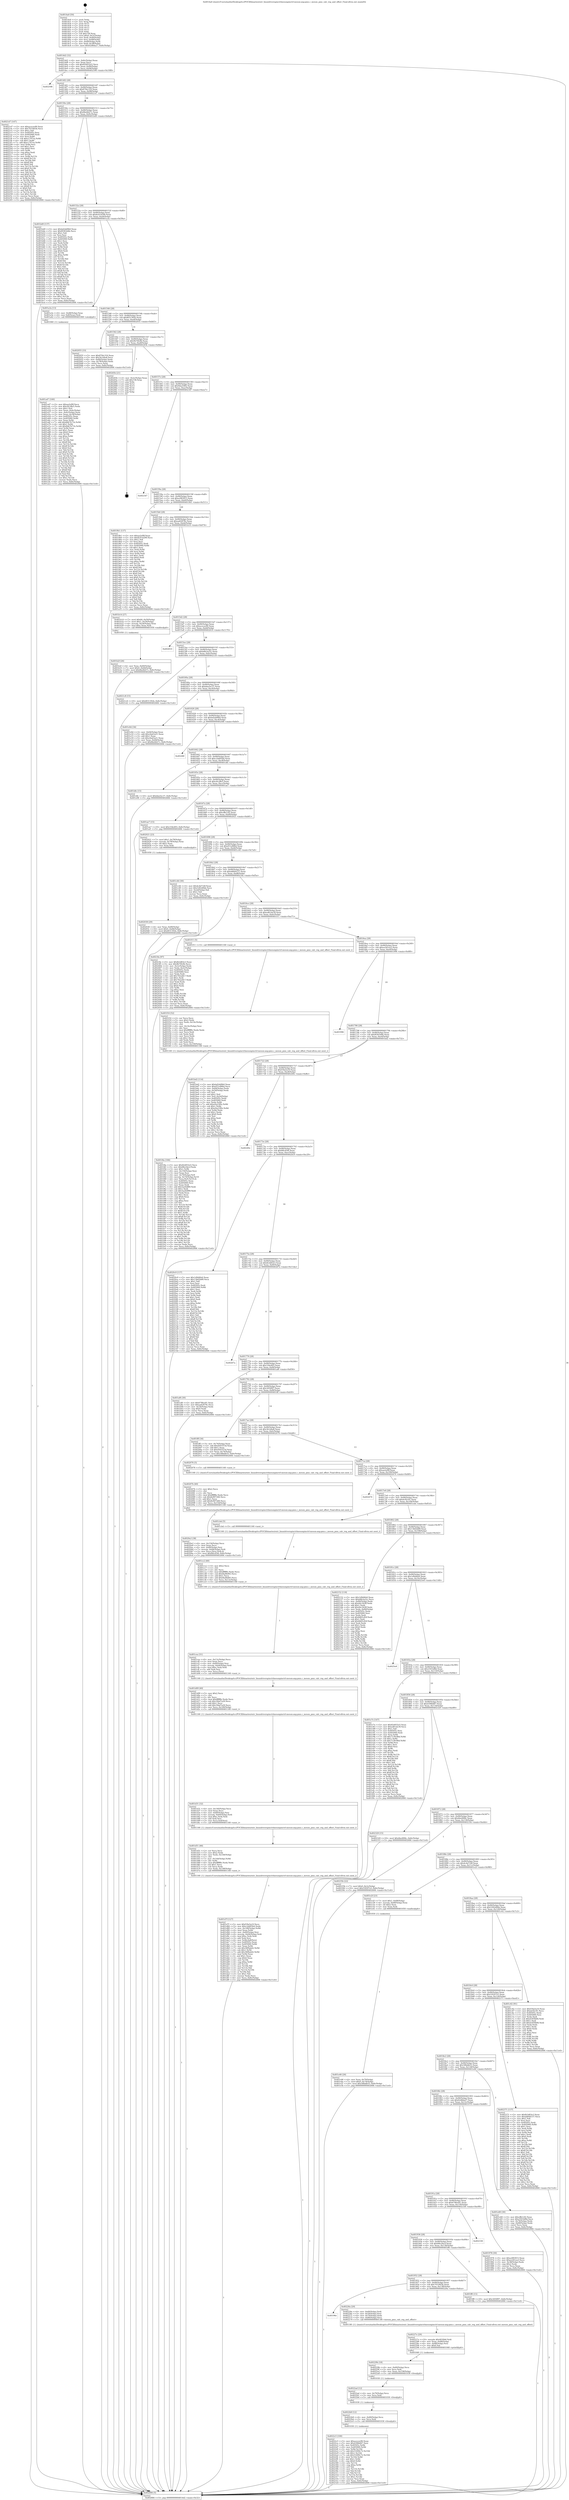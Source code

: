 digraph "0x4014a0" {
  label = "0x4014a0 (/mnt/c/Users/mathe/Desktop/tcc/POCII/binaries/extr_linuxdriverspinctrlmesonpinctrl-meson-axg-pmx.c_meson_pmx_calc_reg_and_offset_Final-ollvm.out::main(0))"
  labelloc = "t"
  node[shape=record]

  Entry [label="",width=0.3,height=0.3,shape=circle,fillcolor=black,style=filled]
  "0x4014d2" [label="{
     0x4014d2 [32]\l
     | [instrs]\l
     &nbsp;&nbsp;0x4014d2 \<+6\>: mov -0x8c(%rbp),%eax\l
     &nbsp;&nbsp;0x4014d8 \<+2\>: mov %eax,%ecx\l
     &nbsp;&nbsp;0x4014da \<+6\>: sub $0x82d932e5,%ecx\l
     &nbsp;&nbsp;0x4014e0 \<+6\>: mov %eax,-0x90(%rbp)\l
     &nbsp;&nbsp;0x4014e6 \<+6\>: mov %ecx,-0x94(%rbp)\l
     &nbsp;&nbsp;0x4014ec \<+6\>: je 0000000000402598 \<main+0x10f8\>\l
  }"]
  "0x402598" [label="{
     0x402598\l
  }", style=dashed]
  "0x4014f2" [label="{
     0x4014f2 [28]\l
     | [instrs]\l
     &nbsp;&nbsp;0x4014f2 \<+5\>: jmp 00000000004014f7 \<main+0x57\>\l
     &nbsp;&nbsp;0x4014f7 \<+6\>: mov -0x90(%rbp),%eax\l
     &nbsp;&nbsp;0x4014fd \<+5\>: sub $0x87fdc316,%eax\l
     &nbsp;&nbsp;0x401502 \<+6\>: mov %eax,-0x98(%rbp)\l
     &nbsp;&nbsp;0x401508 \<+6\>: je 00000000004021d7 \<main+0xd37\>\l
  }"]
  Exit [label="",width=0.3,height=0.3,shape=circle,fillcolor=black,style=filled,peripheries=2]
  "0x4021d7" [label="{
     0x4021d7 [147]\l
     | [instrs]\l
     &nbsp;&nbsp;0x4021d7 \<+5\>: mov $0xacecee90,%eax\l
     &nbsp;&nbsp;0x4021dc \<+5\>: mov $0x70336f3b,%ecx\l
     &nbsp;&nbsp;0x4021e1 \<+2\>: mov $0x1,%dl\l
     &nbsp;&nbsp;0x4021e3 \<+7\>: mov 0x40505c,%esi\l
     &nbsp;&nbsp;0x4021ea \<+7\>: mov 0x405060,%edi\l
     &nbsp;&nbsp;0x4021f1 \<+3\>: mov %esi,%r8d\l
     &nbsp;&nbsp;0x4021f4 \<+7\>: sub $0xcc797ea,%r8d\l
     &nbsp;&nbsp;0x4021fb \<+4\>: sub $0x1,%r8d\l
     &nbsp;&nbsp;0x4021ff \<+7\>: add $0xcc797ea,%r8d\l
     &nbsp;&nbsp;0x402206 \<+4\>: imul %r8d,%esi\l
     &nbsp;&nbsp;0x40220a \<+3\>: and $0x1,%esi\l
     &nbsp;&nbsp;0x40220d \<+3\>: cmp $0x0,%esi\l
     &nbsp;&nbsp;0x402210 \<+4\>: sete %r9b\l
     &nbsp;&nbsp;0x402214 \<+3\>: cmp $0xa,%edi\l
     &nbsp;&nbsp;0x402217 \<+4\>: setl %r10b\l
     &nbsp;&nbsp;0x40221b \<+3\>: mov %r9b,%r11b\l
     &nbsp;&nbsp;0x40221e \<+4\>: xor $0xff,%r11b\l
     &nbsp;&nbsp;0x402222 \<+3\>: mov %r10b,%bl\l
     &nbsp;&nbsp;0x402225 \<+3\>: xor $0xff,%bl\l
     &nbsp;&nbsp;0x402228 \<+3\>: xor $0x0,%dl\l
     &nbsp;&nbsp;0x40222b \<+3\>: mov %r11b,%r14b\l
     &nbsp;&nbsp;0x40222e \<+4\>: and $0x0,%r14b\l
     &nbsp;&nbsp;0x402232 \<+3\>: and %dl,%r9b\l
     &nbsp;&nbsp;0x402235 \<+3\>: mov %bl,%r15b\l
     &nbsp;&nbsp;0x402238 \<+4\>: and $0x0,%r15b\l
     &nbsp;&nbsp;0x40223c \<+3\>: and %dl,%r10b\l
     &nbsp;&nbsp;0x40223f \<+3\>: or %r9b,%r14b\l
     &nbsp;&nbsp;0x402242 \<+3\>: or %r10b,%r15b\l
     &nbsp;&nbsp;0x402245 \<+3\>: xor %r15b,%r14b\l
     &nbsp;&nbsp;0x402248 \<+3\>: or %bl,%r11b\l
     &nbsp;&nbsp;0x40224b \<+4\>: xor $0xff,%r11b\l
     &nbsp;&nbsp;0x40224f \<+3\>: or $0x0,%dl\l
     &nbsp;&nbsp;0x402252 \<+3\>: and %dl,%r11b\l
     &nbsp;&nbsp;0x402255 \<+3\>: or %r11b,%r14b\l
     &nbsp;&nbsp;0x402258 \<+4\>: test $0x1,%r14b\l
     &nbsp;&nbsp;0x40225c \<+3\>: cmovne %ecx,%eax\l
     &nbsp;&nbsp;0x40225f \<+6\>: mov %eax,-0x8c(%rbp)\l
     &nbsp;&nbsp;0x402265 \<+5\>: jmp 0000000000402684 \<main+0x11e4\>\l
  }"]
  "0x40150e" [label="{
     0x40150e [28]\l
     | [instrs]\l
     &nbsp;&nbsp;0x40150e \<+5\>: jmp 0000000000401513 \<main+0x73\>\l
     &nbsp;&nbsp;0x401513 \<+6\>: mov -0x90(%rbp),%eax\l
     &nbsp;&nbsp;0x401519 \<+5\>: sub $0x8be8d27c,%eax\l
     &nbsp;&nbsp;0x40151e \<+6\>: mov %eax,-0x9c(%rbp)\l
     &nbsp;&nbsp;0x401524 \<+6\>: je 0000000000401b49 \<main+0x6a9\>\l
  }"]
  "0x4022c5" [label="{
     0x4022c5 [100]\l
     | [instrs]\l
     &nbsp;&nbsp;0x4022c5 \<+5\>: mov $0xacecee90,%eax\l
     &nbsp;&nbsp;0x4022ca \<+5\>: mov $0x4398df47,%esi\l
     &nbsp;&nbsp;0x4022cf \<+8\>: mov 0x40505c,%r8d\l
     &nbsp;&nbsp;0x4022d7 \<+8\>: mov 0x405060,%r9d\l
     &nbsp;&nbsp;0x4022df \<+3\>: mov %r8d,%r10d\l
     &nbsp;&nbsp;0x4022e2 \<+7\>: add $0x51699c72,%r10d\l
     &nbsp;&nbsp;0x4022e9 \<+4\>: sub $0x1,%r10d\l
     &nbsp;&nbsp;0x4022ed \<+7\>: sub $0x51699c72,%r10d\l
     &nbsp;&nbsp;0x4022f4 \<+4\>: imul %r10d,%r8d\l
     &nbsp;&nbsp;0x4022f8 \<+4\>: and $0x1,%r8d\l
     &nbsp;&nbsp;0x4022fc \<+4\>: cmp $0x0,%r8d\l
     &nbsp;&nbsp;0x402300 \<+4\>: sete %r11b\l
     &nbsp;&nbsp;0x402304 \<+4\>: cmp $0xa,%r9d\l
     &nbsp;&nbsp;0x402308 \<+3\>: setl %bl\l
     &nbsp;&nbsp;0x40230b \<+3\>: mov %r11b,%r14b\l
     &nbsp;&nbsp;0x40230e \<+3\>: and %bl,%r14b\l
     &nbsp;&nbsp;0x402311 \<+3\>: xor %bl,%r11b\l
     &nbsp;&nbsp;0x402314 \<+3\>: or %r11b,%r14b\l
     &nbsp;&nbsp;0x402317 \<+4\>: test $0x1,%r14b\l
     &nbsp;&nbsp;0x40231b \<+3\>: cmovne %esi,%eax\l
     &nbsp;&nbsp;0x40231e \<+6\>: mov %eax,-0x8c(%rbp)\l
     &nbsp;&nbsp;0x402324 \<+5\>: jmp 0000000000402684 \<main+0x11e4\>\l
  }"]
  "0x401b49" [label="{
     0x401b49 [137]\l
     | [instrs]\l
     &nbsp;&nbsp;0x401b49 \<+5\>: mov $0xbd2dd9b0,%eax\l
     &nbsp;&nbsp;0x401b4e \<+5\>: mov $0xf0363d4b,%ecx\l
     &nbsp;&nbsp;0x401b53 \<+2\>: mov $0x1,%dl\l
     &nbsp;&nbsp;0x401b55 \<+2\>: xor %esi,%esi\l
     &nbsp;&nbsp;0x401b57 \<+7\>: mov 0x40505c,%edi\l
     &nbsp;&nbsp;0x401b5e \<+8\>: mov 0x405060,%r8d\l
     &nbsp;&nbsp;0x401b66 \<+3\>: sub $0x1,%esi\l
     &nbsp;&nbsp;0x401b69 \<+3\>: mov %edi,%r9d\l
     &nbsp;&nbsp;0x401b6c \<+3\>: add %esi,%r9d\l
     &nbsp;&nbsp;0x401b6f \<+4\>: imul %r9d,%edi\l
     &nbsp;&nbsp;0x401b73 \<+3\>: and $0x1,%edi\l
     &nbsp;&nbsp;0x401b76 \<+3\>: cmp $0x0,%edi\l
     &nbsp;&nbsp;0x401b79 \<+4\>: sete %r10b\l
     &nbsp;&nbsp;0x401b7d \<+4\>: cmp $0xa,%r8d\l
     &nbsp;&nbsp;0x401b81 \<+4\>: setl %r11b\l
     &nbsp;&nbsp;0x401b85 \<+3\>: mov %r10b,%bl\l
     &nbsp;&nbsp;0x401b88 \<+3\>: xor $0xff,%bl\l
     &nbsp;&nbsp;0x401b8b \<+3\>: mov %r11b,%r14b\l
     &nbsp;&nbsp;0x401b8e \<+4\>: xor $0xff,%r14b\l
     &nbsp;&nbsp;0x401b92 \<+3\>: xor $0x1,%dl\l
     &nbsp;&nbsp;0x401b95 \<+3\>: mov %bl,%r15b\l
     &nbsp;&nbsp;0x401b98 \<+4\>: and $0xff,%r15b\l
     &nbsp;&nbsp;0x401b9c \<+3\>: and %dl,%r10b\l
     &nbsp;&nbsp;0x401b9f \<+3\>: mov %r14b,%r12b\l
     &nbsp;&nbsp;0x401ba2 \<+4\>: and $0xff,%r12b\l
     &nbsp;&nbsp;0x401ba6 \<+3\>: and %dl,%r11b\l
     &nbsp;&nbsp;0x401ba9 \<+3\>: or %r10b,%r15b\l
     &nbsp;&nbsp;0x401bac \<+3\>: or %r11b,%r12b\l
     &nbsp;&nbsp;0x401baf \<+3\>: xor %r12b,%r15b\l
     &nbsp;&nbsp;0x401bb2 \<+3\>: or %r14b,%bl\l
     &nbsp;&nbsp;0x401bb5 \<+3\>: xor $0xff,%bl\l
     &nbsp;&nbsp;0x401bb8 \<+3\>: or $0x1,%dl\l
     &nbsp;&nbsp;0x401bbb \<+2\>: and %dl,%bl\l
     &nbsp;&nbsp;0x401bbd \<+3\>: or %bl,%r15b\l
     &nbsp;&nbsp;0x401bc0 \<+4\>: test $0x1,%r15b\l
     &nbsp;&nbsp;0x401bc4 \<+3\>: cmovne %ecx,%eax\l
     &nbsp;&nbsp;0x401bc7 \<+6\>: mov %eax,-0x8c(%rbp)\l
     &nbsp;&nbsp;0x401bcd \<+5\>: jmp 0000000000402684 \<main+0x11e4\>\l
  }"]
  "0x40152a" [label="{
     0x40152a [28]\l
     | [instrs]\l
     &nbsp;&nbsp;0x40152a \<+5\>: jmp 000000000040152f \<main+0x8f\>\l
     &nbsp;&nbsp;0x40152f \<+6\>: mov -0x90(%rbp),%eax\l
     &nbsp;&nbsp;0x401535 \<+5\>: sub $0x8c014299,%eax\l
     &nbsp;&nbsp;0x40153a \<+6\>: mov %eax,-0xa0(%rbp)\l
     &nbsp;&nbsp;0x401540 \<+6\>: je 0000000000401a3a \<main+0x59a\>\l
  }"]
  "0x4022b9" [label="{
     0x4022b9 [12]\l
     | [instrs]\l
     &nbsp;&nbsp;0x4022b9 \<+4\>: mov -0x80(%rbp),%rcx\l
     &nbsp;&nbsp;0x4022bd \<+3\>: mov %rcx,%rdi\l
     &nbsp;&nbsp;0x4022c0 \<+5\>: call 0000000000401030 \<free@plt\>\l
     | [calls]\l
     &nbsp;&nbsp;0x401030 \{1\} (unknown)\l
  }"]
  "0x401a3a" [label="{
     0x401a3a [13]\l
     | [instrs]\l
     &nbsp;&nbsp;0x401a3a \<+4\>: mov -0x48(%rbp),%rax\l
     &nbsp;&nbsp;0x401a3e \<+4\>: mov 0x8(%rax),%rdi\l
     &nbsp;&nbsp;0x401a42 \<+5\>: call 0000000000401060 \<atoi@plt\>\l
     | [calls]\l
     &nbsp;&nbsp;0x401060 \{1\} (unknown)\l
  }"]
  "0x401546" [label="{
     0x401546 [28]\l
     | [instrs]\l
     &nbsp;&nbsp;0x401546 \<+5\>: jmp 000000000040154b \<main+0xab\>\l
     &nbsp;&nbsp;0x40154b \<+6\>: mov -0x90(%rbp),%eax\l
     &nbsp;&nbsp;0x401551 \<+5\>: sub $0x8f31392b,%eax\l
     &nbsp;&nbsp;0x401556 \<+6\>: mov %eax,-0xa4(%rbp)\l
     &nbsp;&nbsp;0x40155c \<+6\>: je 0000000000402055 \<main+0xbb5\>\l
  }"]
  "0x4022ad" [label="{
     0x4022ad [12]\l
     | [instrs]\l
     &nbsp;&nbsp;0x4022ad \<+4\>: mov -0x70(%rbp),%rcx\l
     &nbsp;&nbsp;0x4022b1 \<+3\>: mov %rcx,%rdi\l
     &nbsp;&nbsp;0x4022b4 \<+5\>: call 0000000000401030 \<free@plt\>\l
     | [calls]\l
     &nbsp;&nbsp;0x401030 \{1\} (unknown)\l
  }"]
  "0x402055" [label="{
     0x402055 [33]\l
     | [instrs]\l
     &nbsp;&nbsp;0x402055 \<+5\>: mov $0x87fdc316,%eax\l
     &nbsp;&nbsp;0x40205a \<+5\>: mov $0x3b1d4a8,%ecx\l
     &nbsp;&nbsp;0x40205f \<+6\>: mov -0x84(%rbp),%edx\l
     &nbsp;&nbsp;0x402065 \<+3\>: cmp -0x78(%rbp),%edx\l
     &nbsp;&nbsp;0x402068 \<+3\>: cmovl %ecx,%eax\l
     &nbsp;&nbsp;0x40206b \<+6\>: mov %eax,-0x8c(%rbp)\l
     &nbsp;&nbsp;0x402071 \<+5\>: jmp 0000000000402684 \<main+0x11e4\>\l
  }"]
  "0x401562" [label="{
     0x401562 [28]\l
     | [instrs]\l
     &nbsp;&nbsp;0x401562 \<+5\>: jmp 0000000000401567 \<main+0xc7\>\l
     &nbsp;&nbsp;0x401567 \<+6\>: mov -0x90(%rbp),%eax\l
     &nbsp;&nbsp;0x40156d \<+5\>: sub $0x9b7f42fb,%eax\l
     &nbsp;&nbsp;0x401572 \<+6\>: mov %eax,-0xa8(%rbp)\l
     &nbsp;&nbsp;0x401578 \<+6\>: je 000000000040245b \<main+0xfbb\>\l
  }"]
  "0x40229b" [label="{
     0x40229b [18]\l
     | [instrs]\l
     &nbsp;&nbsp;0x40229b \<+4\>: mov -0x60(%rbp),%rcx\l
     &nbsp;&nbsp;0x40229f \<+3\>: mov %rcx,%rdi\l
     &nbsp;&nbsp;0x4022a2 \<+6\>: mov %eax,-0x158(%rbp)\l
     &nbsp;&nbsp;0x4022a8 \<+5\>: call 0000000000401030 \<free@plt\>\l
     | [calls]\l
     &nbsp;&nbsp;0x401030 \{1\} (unknown)\l
  }"]
  "0x40245b" [label="{
     0x40245b [21]\l
     | [instrs]\l
     &nbsp;&nbsp;0x40245b \<+3\>: mov -0x2c(%rbp),%eax\l
     &nbsp;&nbsp;0x40245e \<+7\>: add $0x158,%rsp\l
     &nbsp;&nbsp;0x402465 \<+1\>: pop %rbx\l
     &nbsp;&nbsp;0x402466 \<+2\>: pop %r12\l
     &nbsp;&nbsp;0x402468 \<+2\>: pop %r13\l
     &nbsp;&nbsp;0x40246a \<+2\>: pop %r14\l
     &nbsp;&nbsp;0x40246c \<+2\>: pop %r15\l
     &nbsp;&nbsp;0x40246e \<+1\>: pop %rbp\l
     &nbsp;&nbsp;0x40246f \<+1\>: ret\l
  }"]
  "0x40157e" [label="{
     0x40157e [28]\l
     | [instrs]\l
     &nbsp;&nbsp;0x40157e \<+5\>: jmp 0000000000401583 \<main+0xe3\>\l
     &nbsp;&nbsp;0x401583 \<+6\>: mov -0x90(%rbp),%eax\l
     &nbsp;&nbsp;0x401589 \<+5\>: sub $0x9da258f2,%eax\l
     &nbsp;&nbsp;0x40158e \<+6\>: mov %eax,-0xac(%rbp)\l
     &nbsp;&nbsp;0x401594 \<+6\>: je 0000000000402347 \<main+0xea7\>\l
  }"]
  "0x40227e" [label="{
     0x40227e [29]\l
     | [instrs]\l
     &nbsp;&nbsp;0x40227e \<+10\>: movabs $0x4030b6,%rdi\l
     &nbsp;&nbsp;0x402288 \<+6\>: mov %eax,-0x88(%rbp)\l
     &nbsp;&nbsp;0x40228e \<+6\>: mov -0x88(%rbp),%esi\l
     &nbsp;&nbsp;0x402294 \<+2\>: mov $0x0,%al\l
     &nbsp;&nbsp;0x402296 \<+5\>: call 0000000000401040 \<printf@plt\>\l
     | [calls]\l
     &nbsp;&nbsp;0x401040 \{1\} (unknown)\l
  }"]
  "0x402347" [label="{
     0x402347\l
  }", style=dashed]
  "0x40159a" [label="{
     0x40159a [28]\l
     | [instrs]\l
     &nbsp;&nbsp;0x40159a \<+5\>: jmp 000000000040159f \<main+0xff\>\l
     &nbsp;&nbsp;0x40159f \<+6\>: mov -0x90(%rbp),%eax\l
     &nbsp;&nbsp;0x4015a5 \<+5\>: sub $0xa2f83915,%eax\l
     &nbsp;&nbsp;0x4015aa \<+6\>: mov %eax,-0xb0(%rbp)\l
     &nbsp;&nbsp;0x4015b0 \<+6\>: je 00000000004019b1 \<main+0x511\>\l
  }"]
  "0x40196e" [label="{
     0x40196e\l
  }", style=dashed]
  "0x4019b1" [label="{
     0x4019b1 [137]\l
     | [instrs]\l
     &nbsp;&nbsp;0x4019b1 \<+5\>: mov $0xaa2ef9f,%eax\l
     &nbsp;&nbsp;0x4019b6 \<+5\>: mov $0x8c014299,%ecx\l
     &nbsp;&nbsp;0x4019bb \<+2\>: mov $0x1,%dl\l
     &nbsp;&nbsp;0x4019bd \<+2\>: xor %esi,%esi\l
     &nbsp;&nbsp;0x4019bf \<+7\>: mov 0x40505c,%edi\l
     &nbsp;&nbsp;0x4019c6 \<+8\>: mov 0x405060,%r8d\l
     &nbsp;&nbsp;0x4019ce \<+3\>: sub $0x1,%esi\l
     &nbsp;&nbsp;0x4019d1 \<+3\>: mov %edi,%r9d\l
     &nbsp;&nbsp;0x4019d4 \<+3\>: add %esi,%r9d\l
     &nbsp;&nbsp;0x4019d7 \<+4\>: imul %r9d,%edi\l
     &nbsp;&nbsp;0x4019db \<+3\>: and $0x1,%edi\l
     &nbsp;&nbsp;0x4019de \<+3\>: cmp $0x0,%edi\l
     &nbsp;&nbsp;0x4019e1 \<+4\>: sete %r10b\l
     &nbsp;&nbsp;0x4019e5 \<+4\>: cmp $0xa,%r8d\l
     &nbsp;&nbsp;0x4019e9 \<+4\>: setl %r11b\l
     &nbsp;&nbsp;0x4019ed \<+3\>: mov %r10b,%bl\l
     &nbsp;&nbsp;0x4019f0 \<+3\>: xor $0xff,%bl\l
     &nbsp;&nbsp;0x4019f3 \<+3\>: mov %r11b,%r14b\l
     &nbsp;&nbsp;0x4019f6 \<+4\>: xor $0xff,%r14b\l
     &nbsp;&nbsp;0x4019fa \<+3\>: xor $0x0,%dl\l
     &nbsp;&nbsp;0x4019fd \<+3\>: mov %bl,%r15b\l
     &nbsp;&nbsp;0x401a00 \<+4\>: and $0x0,%r15b\l
     &nbsp;&nbsp;0x401a04 \<+3\>: and %dl,%r10b\l
     &nbsp;&nbsp;0x401a07 \<+3\>: mov %r14b,%r12b\l
     &nbsp;&nbsp;0x401a0a \<+4\>: and $0x0,%r12b\l
     &nbsp;&nbsp;0x401a0e \<+3\>: and %dl,%r11b\l
     &nbsp;&nbsp;0x401a11 \<+3\>: or %r10b,%r15b\l
     &nbsp;&nbsp;0x401a14 \<+3\>: or %r11b,%r12b\l
     &nbsp;&nbsp;0x401a17 \<+3\>: xor %r12b,%r15b\l
     &nbsp;&nbsp;0x401a1a \<+3\>: or %r14b,%bl\l
     &nbsp;&nbsp;0x401a1d \<+3\>: xor $0xff,%bl\l
     &nbsp;&nbsp;0x401a20 \<+3\>: or $0x0,%dl\l
     &nbsp;&nbsp;0x401a23 \<+2\>: and %dl,%bl\l
     &nbsp;&nbsp;0x401a25 \<+3\>: or %bl,%r15b\l
     &nbsp;&nbsp;0x401a28 \<+4\>: test $0x1,%r15b\l
     &nbsp;&nbsp;0x401a2c \<+3\>: cmovne %ecx,%eax\l
     &nbsp;&nbsp;0x401a2f \<+6\>: mov %eax,-0x8c(%rbp)\l
     &nbsp;&nbsp;0x401a35 \<+5\>: jmp 0000000000402684 \<main+0x11e4\>\l
  }"]
  "0x4015b6" [label="{
     0x4015b6 [28]\l
     | [instrs]\l
     &nbsp;&nbsp;0x4015b6 \<+5\>: jmp 00000000004015bb \<main+0x11b\>\l
     &nbsp;&nbsp;0x4015bb \<+6\>: mov -0x90(%rbp),%eax\l
     &nbsp;&nbsp;0x4015c1 \<+5\>: sub $0xaa62878c,%eax\l
     &nbsp;&nbsp;0x4015c6 \<+6\>: mov %eax,-0xb4(%rbp)\l
     &nbsp;&nbsp;0x4015cc \<+6\>: je 0000000000401b14 \<main+0x674\>\l
  }"]
  "0x40226a" [label="{
     0x40226a [20]\l
     | [instrs]\l
     &nbsp;&nbsp;0x40226a \<+4\>: mov -0x60(%rbp),%rdi\l
     &nbsp;&nbsp;0x40226e \<+3\>: mov -0x50(%rbp),%esi\l
     &nbsp;&nbsp;0x402271 \<+4\>: mov -0x70(%rbp),%rdx\l
     &nbsp;&nbsp;0x402275 \<+4\>: mov -0x80(%rbp),%rcx\l
     &nbsp;&nbsp;0x402279 \<+5\>: call 00000000004013f0 \<meson_pmx_calc_reg_and_offset\>\l
     | [calls]\l
     &nbsp;&nbsp;0x4013f0 \{1\} (/mnt/c/Users/mathe/Desktop/tcc/POCII/binaries/extr_linuxdriverspinctrlmesonpinctrl-meson-axg-pmx.c_meson_pmx_calc_reg_and_offset_Final-ollvm.out::meson_pmx_calc_reg_and_offset)\l
  }"]
  "0x401b14" [label="{
     0x401b14 [27]\l
     | [instrs]\l
     &nbsp;&nbsp;0x401b14 \<+7\>: movl $0x64,-0x50(%rbp)\l
     &nbsp;&nbsp;0x401b1b \<+7\>: movl $0x1,-0x54(%rbp)\l
     &nbsp;&nbsp;0x401b22 \<+4\>: movslq -0x54(%rbp),%rax\l
     &nbsp;&nbsp;0x401b26 \<+4\>: imul $0xc,%rax,%rdi\l
     &nbsp;&nbsp;0x401b2a \<+5\>: call 0000000000401050 \<malloc@plt\>\l
     | [calls]\l
     &nbsp;&nbsp;0x401050 \{1\} (unknown)\l
  }"]
  "0x4015d2" [label="{
     0x4015d2 [28]\l
     | [instrs]\l
     &nbsp;&nbsp;0x4015d2 \<+5\>: jmp 00000000004015d7 \<main+0x137\>\l
     &nbsp;&nbsp;0x4015d7 \<+6\>: mov -0x90(%rbp),%eax\l
     &nbsp;&nbsp;0x4015dd \<+5\>: sub $0xacecee90,%eax\l
     &nbsp;&nbsp;0x4015e2 \<+6\>: mov %eax,-0xb8(%rbp)\l
     &nbsp;&nbsp;0x4015e8 \<+6\>: je 0000000000402610 \<main+0x1170\>\l
  }"]
  "0x4020a3" [label="{
     0x4020a3 [38]\l
     | [instrs]\l
     &nbsp;&nbsp;0x4020a3 \<+6\>: mov -0x154(%rbp),%ecx\l
     &nbsp;&nbsp;0x4020a9 \<+3\>: imul %eax,%ecx\l
     &nbsp;&nbsp;0x4020ac \<+4\>: mov -0x80(%rbp),%rsi\l
     &nbsp;&nbsp;0x4020b0 \<+7\>: movslq -0x84(%rbp),%rdi\l
     &nbsp;&nbsp;0x4020b7 \<+3\>: mov %ecx,(%rsi,%rdi,4)\l
     &nbsp;&nbsp;0x4020ba \<+10\>: movl $0xf6fc45f4,-0x8c(%rbp)\l
     &nbsp;&nbsp;0x4020c4 \<+5\>: jmp 0000000000402684 \<main+0x11e4\>\l
  }"]
  "0x402610" [label="{
     0x402610\l
  }", style=dashed]
  "0x4015ee" [label="{
     0x4015ee [28]\l
     | [instrs]\l
     &nbsp;&nbsp;0x4015ee \<+5\>: jmp 00000000004015f3 \<main+0x153\>\l
     &nbsp;&nbsp;0x4015f3 \<+6\>: mov -0x90(%rbp),%eax\l
     &nbsp;&nbsp;0x4015f9 \<+5\>: sub $0xb8b3a22c,%eax\l
     &nbsp;&nbsp;0x4015fe \<+6\>: mov %eax,-0xbc(%rbp)\l
     &nbsp;&nbsp;0x401604 \<+6\>: je 00000000004021c8 \<main+0xd28\>\l
  }"]
  "0x40207b" [label="{
     0x40207b [40]\l
     | [instrs]\l
     &nbsp;&nbsp;0x40207b \<+5\>: mov $0x2,%ecx\l
     &nbsp;&nbsp;0x402080 \<+1\>: cltd\l
     &nbsp;&nbsp;0x402081 \<+2\>: idiv %ecx\l
     &nbsp;&nbsp;0x402083 \<+6\>: imul $0xfffffffe,%edx,%ecx\l
     &nbsp;&nbsp;0x402089 \<+6\>: sub $0x8e907260,%ecx\l
     &nbsp;&nbsp;0x40208f \<+3\>: add $0x1,%ecx\l
     &nbsp;&nbsp;0x402092 \<+6\>: add $0x8e907260,%ecx\l
     &nbsp;&nbsp;0x402098 \<+6\>: mov %ecx,-0x154(%rbp)\l
     &nbsp;&nbsp;0x40209e \<+5\>: call 0000000000401160 \<next_i\>\l
     | [calls]\l
     &nbsp;&nbsp;0x401160 \{1\} (/mnt/c/Users/mathe/Desktop/tcc/POCII/binaries/extr_linuxdriverspinctrlmesonpinctrl-meson-axg-pmx.c_meson_pmx_calc_reg_and_offset_Final-ollvm.out::next_i)\l
  }"]
  "0x4021c8" [label="{
     0x4021c8 [15]\l
     | [instrs]\l
     &nbsp;&nbsp;0x4021c8 \<+10\>: movl $0x8f31392b,-0x8c(%rbp)\l
     &nbsp;&nbsp;0x4021d2 \<+5\>: jmp 0000000000402684 \<main+0x11e4\>\l
  }"]
  "0x40160a" [label="{
     0x40160a [28]\l
     | [instrs]\l
     &nbsp;&nbsp;0x40160a \<+5\>: jmp 000000000040160f \<main+0x16f\>\l
     &nbsp;&nbsp;0x40160f \<+6\>: mov -0x90(%rbp),%eax\l
     &nbsp;&nbsp;0x401615 \<+5\>: sub $0xbba5ec37,%eax\l
     &nbsp;&nbsp;0x40161a \<+6\>: mov %eax,-0xc0(%rbp)\l
     &nbsp;&nbsp;0x401620 \<+6\>: je 0000000000401e0d \<main+0x96d\>\l
  }"]
  "0x402038" [label="{
     0x402038 [29]\l
     | [instrs]\l
     &nbsp;&nbsp;0x402038 \<+4\>: mov %rax,-0x80(%rbp)\l
     &nbsp;&nbsp;0x40203c \<+10\>: movl $0x0,-0x84(%rbp)\l
     &nbsp;&nbsp;0x402046 \<+10\>: movl $0x8f31392b,-0x8c(%rbp)\l
     &nbsp;&nbsp;0x402050 \<+5\>: jmp 0000000000402684 \<main+0x11e4\>\l
  }"]
  "0x401e0d" [label="{
     0x401e0d [34]\l
     | [instrs]\l
     &nbsp;&nbsp;0x401e0d \<+3\>: mov -0x64(%rbp),%eax\l
     &nbsp;&nbsp;0x401e10 \<+5\>: add $0xc6ab5a21,%eax\l
     &nbsp;&nbsp;0x401e15 \<+3\>: add $0x1,%eax\l
     &nbsp;&nbsp;0x401e18 \<+5\>: sub $0xc6ab5a21,%eax\l
     &nbsp;&nbsp;0x401e1d \<+3\>: mov %eax,-0x64(%rbp)\l
     &nbsp;&nbsp;0x401e20 \<+10\>: movl $0x8be8d27c,-0x8c(%rbp)\l
     &nbsp;&nbsp;0x401e2a \<+5\>: jmp 0000000000402684 \<main+0x11e4\>\l
  }"]
  "0x401626" [label="{
     0x401626 [28]\l
     | [instrs]\l
     &nbsp;&nbsp;0x401626 \<+5\>: jmp 000000000040162b \<main+0x18b\>\l
     &nbsp;&nbsp;0x40162b \<+6\>: mov -0x90(%rbp),%eax\l
     &nbsp;&nbsp;0x401631 \<+5\>: sub $0xbd2dd9b0,%eax\l
     &nbsp;&nbsp;0x401636 \<+6\>: mov %eax,-0xc4(%rbp)\l
     &nbsp;&nbsp;0x40163c \<+6\>: je 000000000040248f \<main+0xfef\>\l
  }"]
  "0x401952" [label="{
     0x401952 [28]\l
     | [instrs]\l
     &nbsp;&nbsp;0x401952 \<+5\>: jmp 0000000000401957 \<main+0x4b7\>\l
     &nbsp;&nbsp;0x401957 \<+6\>: mov -0x90(%rbp),%eax\l
     &nbsp;&nbsp;0x40195d \<+5\>: sub $0x70336f3b,%eax\l
     &nbsp;&nbsp;0x401962 \<+6\>: mov %eax,-0x138(%rbp)\l
     &nbsp;&nbsp;0x401968 \<+6\>: je 000000000040226a \<main+0xdca\>\l
  }"]
  "0x40248f" [label="{
     0x40248f\l
  }", style=dashed]
  "0x401642" [label="{
     0x401642 [28]\l
     | [instrs]\l
     &nbsp;&nbsp;0x401642 \<+5\>: jmp 0000000000401647 \<main+0x1a7\>\l
     &nbsp;&nbsp;0x401647 \<+6\>: mov -0x90(%rbp),%eax\l
     &nbsp;&nbsp;0x40164d \<+5\>: sub $0xc2dd05b4,%eax\l
     &nbsp;&nbsp;0x401652 \<+6\>: mov %eax,-0xc8(%rbp)\l
     &nbsp;&nbsp;0x401658 \<+6\>: je 0000000000401dfe \<main+0x95e\>\l
  }"]
  "0x401ff0" [label="{
     0x401ff0 [15]\l
     | [instrs]\l
     &nbsp;&nbsp;0x401ff0 \<+10\>: movl $0x3450f97,-0x8c(%rbp)\l
     &nbsp;&nbsp;0x401ffa \<+5\>: jmp 0000000000402684 \<main+0x11e4\>\l
  }"]
  "0x401dfe" [label="{
     0x401dfe [15]\l
     | [instrs]\l
     &nbsp;&nbsp;0x401dfe \<+10\>: movl $0xbba5ec37,-0x8c(%rbp)\l
     &nbsp;&nbsp;0x401e08 \<+5\>: jmp 0000000000402684 \<main+0x11e4\>\l
  }"]
  "0x40165e" [label="{
     0x40165e [28]\l
     | [instrs]\l
     &nbsp;&nbsp;0x40165e \<+5\>: jmp 0000000000401663 \<main+0x1c3\>\l
     &nbsp;&nbsp;0x401663 \<+6\>: mov -0x90(%rbp),%eax\l
     &nbsp;&nbsp;0x401669 \<+5\>: sub $0xc8c2ffe5,%eax\l
     &nbsp;&nbsp;0x40166e \<+6\>: mov %eax,-0xcc(%rbp)\l
     &nbsp;&nbsp;0x401674 \<+6\>: je 0000000000401ae7 \<main+0x647\>\l
  }"]
  "0x401936" [label="{
     0x401936 [28]\l
     | [instrs]\l
     &nbsp;&nbsp;0x401936 \<+5\>: jmp 000000000040193b \<main+0x49b\>\l
     &nbsp;&nbsp;0x40193b \<+6\>: mov -0x90(%rbp),%eax\l
     &nbsp;&nbsp;0x401941 \<+5\>: sub $0x68e24ecf,%eax\l
     &nbsp;&nbsp;0x401946 \<+6\>: mov %eax,-0x134(%rbp)\l
     &nbsp;&nbsp;0x40194c \<+6\>: je 0000000000401ff0 \<main+0xb50\>\l
  }"]
  "0x401ae7" [label="{
     0x401ae7 [15]\l
     | [instrs]\l
     &nbsp;&nbsp;0x401ae7 \<+10\>: movl $0x334e493,-0x8c(%rbp)\l
     &nbsp;&nbsp;0x401af1 \<+5\>: jmp 0000000000402684 \<main+0x11e4\>\l
  }"]
  "0x40167a" [label="{
     0x40167a [28]\l
     | [instrs]\l
     &nbsp;&nbsp;0x40167a \<+5\>: jmp 000000000040167f \<main+0x1df\>\l
     &nbsp;&nbsp;0x40167f \<+6\>: mov -0x90(%rbp),%eax\l
     &nbsp;&nbsp;0x401685 \<+5\>: sub $0xcffb12f2,%eax\l
     &nbsp;&nbsp;0x40168a \<+6\>: mov %eax,-0xd0(%rbp)\l
     &nbsp;&nbsp;0x401690 \<+6\>: je 0000000000402021 \<main+0xb81\>\l
  }"]
  "0x402338" [label="{
     0x402338\l
  }", style=dashed]
  "0x402021" [label="{
     0x402021 [23]\l
     | [instrs]\l
     &nbsp;&nbsp;0x402021 \<+7\>: movl $0x1,-0x78(%rbp)\l
     &nbsp;&nbsp;0x402028 \<+4\>: movslq -0x78(%rbp),%rax\l
     &nbsp;&nbsp;0x40202c \<+4\>: shl $0x2,%rax\l
     &nbsp;&nbsp;0x402030 \<+3\>: mov %rax,%rdi\l
     &nbsp;&nbsp;0x402033 \<+5\>: call 0000000000401050 \<malloc@plt\>\l
     | [calls]\l
     &nbsp;&nbsp;0x401050 \{1\} (unknown)\l
  }"]
  "0x401696" [label="{
     0x401696 [28]\l
     | [instrs]\l
     &nbsp;&nbsp;0x401696 \<+5\>: jmp 000000000040169b \<main+0x1fb\>\l
     &nbsp;&nbsp;0x40169b \<+6\>: mov -0x90(%rbp),%eax\l
     &nbsp;&nbsp;0x4016a1 \<+5\>: sub $0xd51e886d,%eax\l
     &nbsp;&nbsp;0x4016a6 \<+6\>: mov %eax,-0xd4(%rbp)\l
     &nbsp;&nbsp;0x4016ac \<+6\>: je 0000000000401c44 \<main+0x7a4\>\l
  }"]
  "0x401f4a" [label="{
     0x401f4a [166]\l
     | [instrs]\l
     &nbsp;&nbsp;0x401f4a \<+5\>: mov $0x82d932e5,%ecx\l
     &nbsp;&nbsp;0x401f4f \<+5\>: mov $0x68e24ecf,%edx\l
     &nbsp;&nbsp;0x401f54 \<+3\>: mov $0x1,%r8b\l
     &nbsp;&nbsp;0x401f57 \<+6\>: mov -0x150(%rbp),%esi\l
     &nbsp;&nbsp;0x401f5d \<+3\>: imul %eax,%esi\l
     &nbsp;&nbsp;0x401f60 \<+4\>: mov -0x70(%rbp),%r9\l
     &nbsp;&nbsp;0x401f64 \<+4\>: movslq -0x74(%rbp),%r10\l
     &nbsp;&nbsp;0x401f68 \<+4\>: mov %esi,(%r9,%r10,4)\l
     &nbsp;&nbsp;0x401f6c \<+7\>: mov 0x40505c,%eax\l
     &nbsp;&nbsp;0x401f73 \<+7\>: mov 0x405060,%esi\l
     &nbsp;&nbsp;0x401f7a \<+2\>: mov %eax,%edi\l
     &nbsp;&nbsp;0x401f7c \<+6\>: add $0x5a24df89,%edi\l
     &nbsp;&nbsp;0x401f82 \<+3\>: sub $0x1,%edi\l
     &nbsp;&nbsp;0x401f85 \<+6\>: sub $0x5a24df89,%edi\l
     &nbsp;&nbsp;0x401f8b \<+3\>: imul %edi,%eax\l
     &nbsp;&nbsp;0x401f8e \<+3\>: and $0x1,%eax\l
     &nbsp;&nbsp;0x401f91 \<+3\>: cmp $0x0,%eax\l
     &nbsp;&nbsp;0x401f94 \<+4\>: sete %r11b\l
     &nbsp;&nbsp;0x401f98 \<+3\>: cmp $0xa,%esi\l
     &nbsp;&nbsp;0x401f9b \<+3\>: setl %bl\l
     &nbsp;&nbsp;0x401f9e \<+3\>: mov %r11b,%r14b\l
     &nbsp;&nbsp;0x401fa1 \<+4\>: xor $0xff,%r14b\l
     &nbsp;&nbsp;0x401fa5 \<+3\>: mov %bl,%r15b\l
     &nbsp;&nbsp;0x401fa8 \<+4\>: xor $0xff,%r15b\l
     &nbsp;&nbsp;0x401fac \<+4\>: xor $0x1,%r8b\l
     &nbsp;&nbsp;0x401fb0 \<+3\>: mov %r14b,%r12b\l
     &nbsp;&nbsp;0x401fb3 \<+4\>: and $0xff,%r12b\l
     &nbsp;&nbsp;0x401fb7 \<+3\>: and %r8b,%r11b\l
     &nbsp;&nbsp;0x401fba \<+3\>: mov %r15b,%r13b\l
     &nbsp;&nbsp;0x401fbd \<+4\>: and $0xff,%r13b\l
     &nbsp;&nbsp;0x401fc1 \<+3\>: and %r8b,%bl\l
     &nbsp;&nbsp;0x401fc4 \<+3\>: or %r11b,%r12b\l
     &nbsp;&nbsp;0x401fc7 \<+3\>: or %bl,%r13b\l
     &nbsp;&nbsp;0x401fca \<+3\>: xor %r13b,%r12b\l
     &nbsp;&nbsp;0x401fcd \<+3\>: or %r15b,%r14b\l
     &nbsp;&nbsp;0x401fd0 \<+4\>: xor $0xff,%r14b\l
     &nbsp;&nbsp;0x401fd4 \<+4\>: or $0x1,%r8b\l
     &nbsp;&nbsp;0x401fd8 \<+3\>: and %r8b,%r14b\l
     &nbsp;&nbsp;0x401fdb \<+3\>: or %r14b,%r12b\l
     &nbsp;&nbsp;0x401fde \<+4\>: test $0x1,%r12b\l
     &nbsp;&nbsp;0x401fe2 \<+3\>: cmovne %edx,%ecx\l
     &nbsp;&nbsp;0x401fe5 \<+6\>: mov %ecx,-0x8c(%rbp)\l
     &nbsp;&nbsp;0x401feb \<+5\>: jmp 0000000000402684 \<main+0x11e4\>\l
  }"]
  "0x401c44" [label="{
     0x401c44 [30]\l
     | [instrs]\l
     &nbsp;&nbsp;0x401c44 \<+5\>: mov $0x4c4d724f,%eax\l
     &nbsp;&nbsp;0x401c49 \<+5\>: mov $0x5282d0bb,%ecx\l
     &nbsp;&nbsp;0x401c4e \<+3\>: mov -0x2d(%rbp),%dl\l
     &nbsp;&nbsp;0x401c51 \<+3\>: test $0x1,%dl\l
     &nbsp;&nbsp;0x401c54 \<+3\>: cmovne %ecx,%eax\l
     &nbsp;&nbsp;0x401c57 \<+6\>: mov %eax,-0x8c(%rbp)\l
     &nbsp;&nbsp;0x401c5d \<+5\>: jmp 0000000000402684 \<main+0x11e4\>\l
  }"]
  "0x4016b2" [label="{
     0x4016b2 [28]\l
     | [instrs]\l
     &nbsp;&nbsp;0x4016b2 \<+5\>: jmp 00000000004016b7 \<main+0x217\>\l
     &nbsp;&nbsp;0x4016b7 \<+6\>: mov -0x90(%rbp),%eax\l
     &nbsp;&nbsp;0x4016bd \<+5\>: sub $0xdd644157,%eax\l
     &nbsp;&nbsp;0x4016c2 \<+6\>: mov %eax,-0xd8(%rbp)\l
     &nbsp;&nbsp;0x4016c8 \<+6\>: je 00000000004023fa \<main+0xf5a\>\l
  }"]
  "0x401f16" [label="{
     0x401f16 [52]\l
     | [instrs]\l
     &nbsp;&nbsp;0x401f16 \<+2\>: xor %ecx,%ecx\l
     &nbsp;&nbsp;0x401f18 \<+5\>: mov $0x2,%edx\l
     &nbsp;&nbsp;0x401f1d \<+6\>: mov %edx,-0x14c(%rbp)\l
     &nbsp;&nbsp;0x401f23 \<+1\>: cltd\l
     &nbsp;&nbsp;0x401f24 \<+6\>: mov -0x14c(%rbp),%esi\l
     &nbsp;&nbsp;0x401f2a \<+2\>: idiv %esi\l
     &nbsp;&nbsp;0x401f2c \<+6\>: imul $0xfffffffe,%edx,%edx\l
     &nbsp;&nbsp;0x401f32 \<+2\>: mov %ecx,%edi\l
     &nbsp;&nbsp;0x401f34 \<+2\>: sub %edx,%edi\l
     &nbsp;&nbsp;0x401f36 \<+2\>: mov %ecx,%edx\l
     &nbsp;&nbsp;0x401f38 \<+3\>: sub $0x1,%edx\l
     &nbsp;&nbsp;0x401f3b \<+2\>: add %edx,%edi\l
     &nbsp;&nbsp;0x401f3d \<+2\>: sub %edi,%ecx\l
     &nbsp;&nbsp;0x401f3f \<+6\>: mov %ecx,-0x150(%rbp)\l
     &nbsp;&nbsp;0x401f45 \<+5\>: call 0000000000401160 \<next_i\>\l
     | [calls]\l
     &nbsp;&nbsp;0x401160 \{1\} (/mnt/c/Users/mathe/Desktop/tcc/POCII/binaries/extr_linuxdriverspinctrlmesonpinctrl-meson-axg-pmx.c_meson_pmx_calc_reg_and_offset_Final-ollvm.out::next_i)\l
  }"]
  "0x4023fa" [label="{
     0x4023fa [97]\l
     | [instrs]\l
     &nbsp;&nbsp;0x4023fa \<+5\>: mov $0xfb3d83e3,%eax\l
     &nbsp;&nbsp;0x4023ff \<+5\>: mov $0x9b7f42fb,%ecx\l
     &nbsp;&nbsp;0x402404 \<+3\>: mov -0x3c(%rbp),%edx\l
     &nbsp;&nbsp;0x402407 \<+3\>: mov %edx,-0x2c(%rbp)\l
     &nbsp;&nbsp;0x40240a \<+7\>: mov 0x40505c,%edx\l
     &nbsp;&nbsp;0x402411 \<+7\>: mov 0x405060,%esi\l
     &nbsp;&nbsp;0x402418 \<+2\>: mov %edx,%edi\l
     &nbsp;&nbsp;0x40241a \<+6\>: add $0x702adfc7,%edi\l
     &nbsp;&nbsp;0x402420 \<+3\>: sub $0x1,%edi\l
     &nbsp;&nbsp;0x402423 \<+6\>: sub $0x702adfc7,%edi\l
     &nbsp;&nbsp;0x402429 \<+3\>: imul %edi,%edx\l
     &nbsp;&nbsp;0x40242c \<+3\>: and $0x1,%edx\l
     &nbsp;&nbsp;0x40242f \<+3\>: cmp $0x0,%edx\l
     &nbsp;&nbsp;0x402432 \<+4\>: sete %r8b\l
     &nbsp;&nbsp;0x402436 \<+3\>: cmp $0xa,%esi\l
     &nbsp;&nbsp;0x402439 \<+4\>: setl %r9b\l
     &nbsp;&nbsp;0x40243d \<+3\>: mov %r8b,%r10b\l
     &nbsp;&nbsp;0x402440 \<+3\>: and %r9b,%r10b\l
     &nbsp;&nbsp;0x402443 \<+3\>: xor %r9b,%r8b\l
     &nbsp;&nbsp;0x402446 \<+3\>: or %r8b,%r10b\l
     &nbsp;&nbsp;0x402449 \<+4\>: test $0x1,%r10b\l
     &nbsp;&nbsp;0x40244d \<+3\>: cmovne %ecx,%eax\l
     &nbsp;&nbsp;0x402450 \<+6\>: mov %eax,-0x8c(%rbp)\l
     &nbsp;&nbsp;0x402456 \<+5\>: jmp 0000000000402684 \<main+0x11e4\>\l
  }"]
  "0x4016ce" [label="{
     0x4016ce [28]\l
     | [instrs]\l
     &nbsp;&nbsp;0x4016ce \<+5\>: jmp 00000000004016d3 \<main+0x233\>\l
     &nbsp;&nbsp;0x4016d3 \<+6\>: mov -0x90(%rbp),%eax\l
     &nbsp;&nbsp;0x4016d9 \<+5\>: sub $0xed61de39,%eax\l
     &nbsp;&nbsp;0x4016de \<+6\>: mov %eax,-0xdc(%rbp)\l
     &nbsp;&nbsp;0x4016e4 \<+6\>: je 0000000000401f11 \<main+0xa71\>\l
  }"]
  "0x401e46" [label="{
     0x401e46 [26]\l
     | [instrs]\l
     &nbsp;&nbsp;0x401e46 \<+4\>: mov %rax,-0x70(%rbp)\l
     &nbsp;&nbsp;0x401e4a \<+7\>: movl $0x0,-0x74(%rbp)\l
     &nbsp;&nbsp;0x401e51 \<+10\>: movl $0x5f8ddb55,-0x8c(%rbp)\l
     &nbsp;&nbsp;0x401e5b \<+5\>: jmp 0000000000402684 \<main+0x11e4\>\l
  }"]
  "0x401f11" [label="{
     0x401f11 [5]\l
     | [instrs]\l
     &nbsp;&nbsp;0x401f11 \<+5\>: call 0000000000401160 \<next_i\>\l
     | [calls]\l
     &nbsp;&nbsp;0x401160 \{1\} (/mnt/c/Users/mathe/Desktop/tcc/POCII/binaries/extr_linuxdriverspinctrlmesonpinctrl-meson-axg-pmx.c_meson_pmx_calc_reg_and_offset_Final-ollvm.out::next_i)\l
  }"]
  "0x4016ea" [label="{
     0x4016ea [28]\l
     | [instrs]\l
     &nbsp;&nbsp;0x4016ea \<+5\>: jmp 00000000004016ef \<main+0x24f\>\l
     &nbsp;&nbsp;0x4016ef \<+6\>: mov -0x90(%rbp),%eax\l
     &nbsp;&nbsp;0x4016f5 \<+5\>: sub $0xee261ea3,%eax\l
     &nbsp;&nbsp;0x4016fa \<+6\>: mov %eax,-0xe0(%rbp)\l
     &nbsp;&nbsp;0x401700 \<+6\>: je 0000000000401996 \<main+0x4f6\>\l
  }"]
  "0x401d7f" [label="{
     0x401d7f [127]\l
     | [instrs]\l
     &nbsp;&nbsp;0x401d7f \<+5\>: mov $0xf18a5a10,%ecx\l
     &nbsp;&nbsp;0x401d84 \<+5\>: mov $0xc2dd05b4,%edx\l
     &nbsp;&nbsp;0x401d89 \<+7\>: mov -0x148(%rbp),%r8d\l
     &nbsp;&nbsp;0x401d90 \<+4\>: imul %eax,%r8d\l
     &nbsp;&nbsp;0x401d94 \<+4\>: mov -0x60(%rbp),%rsi\l
     &nbsp;&nbsp;0x401d98 \<+4\>: movslq -0x64(%rbp),%rdi\l
     &nbsp;&nbsp;0x401d9c \<+4\>: imul $0xc,%rdi,%rdi\l
     &nbsp;&nbsp;0x401da0 \<+3\>: add %rdi,%rsi\l
     &nbsp;&nbsp;0x401da3 \<+4\>: mov %r8d,0x8(%rsi)\l
     &nbsp;&nbsp;0x401da7 \<+7\>: mov 0x40505c,%eax\l
     &nbsp;&nbsp;0x401dae \<+8\>: mov 0x405060,%r8d\l
     &nbsp;&nbsp;0x401db6 \<+3\>: mov %eax,%r9d\l
     &nbsp;&nbsp;0x401db9 \<+7\>: sub $0x36f9ab42,%r9d\l
     &nbsp;&nbsp;0x401dc0 \<+4\>: sub $0x1,%r9d\l
     &nbsp;&nbsp;0x401dc4 \<+7\>: add $0x36f9ab42,%r9d\l
     &nbsp;&nbsp;0x401dcb \<+4\>: imul %r9d,%eax\l
     &nbsp;&nbsp;0x401dcf \<+3\>: and $0x1,%eax\l
     &nbsp;&nbsp;0x401dd2 \<+3\>: cmp $0x0,%eax\l
     &nbsp;&nbsp;0x401dd5 \<+4\>: sete %r10b\l
     &nbsp;&nbsp;0x401dd9 \<+4\>: cmp $0xa,%r8d\l
     &nbsp;&nbsp;0x401ddd \<+4\>: setl %r11b\l
     &nbsp;&nbsp;0x401de1 \<+3\>: mov %r10b,%bl\l
     &nbsp;&nbsp;0x401de4 \<+3\>: and %r11b,%bl\l
     &nbsp;&nbsp;0x401de7 \<+3\>: xor %r11b,%r10b\l
     &nbsp;&nbsp;0x401dea \<+3\>: or %r10b,%bl\l
     &nbsp;&nbsp;0x401ded \<+3\>: test $0x1,%bl\l
     &nbsp;&nbsp;0x401df0 \<+3\>: cmovne %edx,%ecx\l
     &nbsp;&nbsp;0x401df3 \<+6\>: mov %ecx,-0x8c(%rbp)\l
     &nbsp;&nbsp;0x401df9 \<+5\>: jmp 0000000000402684 \<main+0x11e4\>\l
  }"]
  "0x401996" [label="{
     0x401996\l
  }", style=dashed]
  "0x401706" [label="{
     0x401706 [28]\l
     | [instrs]\l
     &nbsp;&nbsp;0x401706 \<+5\>: jmp 000000000040170b \<main+0x26b\>\l
     &nbsp;&nbsp;0x40170b \<+6\>: mov -0x90(%rbp),%eax\l
     &nbsp;&nbsp;0x401711 \<+5\>: sub $0xf0363d4b,%eax\l
     &nbsp;&nbsp;0x401716 \<+6\>: mov %eax,-0xe4(%rbp)\l
     &nbsp;&nbsp;0x40171c \<+6\>: je 0000000000401bd2 \<main+0x732\>\l
  }"]
  "0x401d51" [label="{
     0x401d51 [46]\l
     | [instrs]\l
     &nbsp;&nbsp;0x401d51 \<+2\>: xor %ecx,%ecx\l
     &nbsp;&nbsp;0x401d53 \<+5\>: mov $0x2,%edx\l
     &nbsp;&nbsp;0x401d58 \<+6\>: mov %edx,-0x144(%rbp)\l
     &nbsp;&nbsp;0x401d5e \<+1\>: cltd\l
     &nbsp;&nbsp;0x401d5f \<+7\>: mov -0x144(%rbp),%r8d\l
     &nbsp;&nbsp;0x401d66 \<+3\>: idiv %r8d\l
     &nbsp;&nbsp;0x401d69 \<+6\>: imul $0xfffffffe,%edx,%edx\l
     &nbsp;&nbsp;0x401d6f \<+3\>: sub $0x1,%ecx\l
     &nbsp;&nbsp;0x401d72 \<+2\>: sub %ecx,%edx\l
     &nbsp;&nbsp;0x401d74 \<+6\>: mov %edx,-0x148(%rbp)\l
     &nbsp;&nbsp;0x401d7a \<+5\>: call 0000000000401160 \<next_i\>\l
     | [calls]\l
     &nbsp;&nbsp;0x401160 \{1\} (/mnt/c/Users/mathe/Desktop/tcc/POCII/binaries/extr_linuxdriverspinctrlmesonpinctrl-meson-axg-pmx.c_meson_pmx_calc_reg_and_offset_Final-ollvm.out::next_i)\l
  }"]
  "0x401bd2" [label="{
     0x401bd2 [114]\l
     | [instrs]\l
     &nbsp;&nbsp;0x401bd2 \<+5\>: mov $0xbd2dd9b0,%eax\l
     &nbsp;&nbsp;0x401bd7 \<+5\>: mov $0xd51e886d,%ecx\l
     &nbsp;&nbsp;0x401bdc \<+3\>: mov -0x64(%rbp),%edx\l
     &nbsp;&nbsp;0x401bdf \<+3\>: cmp -0x54(%rbp),%edx\l
     &nbsp;&nbsp;0x401be2 \<+4\>: setl %sil\l
     &nbsp;&nbsp;0x401be6 \<+4\>: and $0x1,%sil\l
     &nbsp;&nbsp;0x401bea \<+4\>: mov %sil,-0x2d(%rbp)\l
     &nbsp;&nbsp;0x401bee \<+7\>: mov 0x40505c,%edx\l
     &nbsp;&nbsp;0x401bf5 \<+7\>: mov 0x405060,%edi\l
     &nbsp;&nbsp;0x401bfc \<+3\>: mov %edx,%r8d\l
     &nbsp;&nbsp;0x401bff \<+7\>: add $0xe0a23f0e,%r8d\l
     &nbsp;&nbsp;0x401c06 \<+4\>: sub $0x1,%r8d\l
     &nbsp;&nbsp;0x401c0a \<+7\>: sub $0xe0a23f0e,%r8d\l
     &nbsp;&nbsp;0x401c11 \<+4\>: imul %r8d,%edx\l
     &nbsp;&nbsp;0x401c15 \<+3\>: and $0x1,%edx\l
     &nbsp;&nbsp;0x401c18 \<+3\>: cmp $0x0,%edx\l
     &nbsp;&nbsp;0x401c1b \<+4\>: sete %sil\l
     &nbsp;&nbsp;0x401c1f \<+3\>: cmp $0xa,%edi\l
     &nbsp;&nbsp;0x401c22 \<+4\>: setl %r9b\l
     &nbsp;&nbsp;0x401c26 \<+3\>: mov %sil,%r10b\l
     &nbsp;&nbsp;0x401c29 \<+3\>: and %r9b,%r10b\l
     &nbsp;&nbsp;0x401c2c \<+3\>: xor %r9b,%sil\l
     &nbsp;&nbsp;0x401c2f \<+3\>: or %sil,%r10b\l
     &nbsp;&nbsp;0x401c32 \<+4\>: test $0x1,%r10b\l
     &nbsp;&nbsp;0x401c36 \<+3\>: cmovne %ecx,%eax\l
     &nbsp;&nbsp;0x401c39 \<+6\>: mov %eax,-0x8c(%rbp)\l
     &nbsp;&nbsp;0x401c3f \<+5\>: jmp 0000000000402684 \<main+0x11e4\>\l
  }"]
  "0x401722" [label="{
     0x401722 [28]\l
     | [instrs]\l
     &nbsp;&nbsp;0x401722 \<+5\>: jmp 0000000000401727 \<main+0x287\>\l
     &nbsp;&nbsp;0x401727 \<+6\>: mov -0x90(%rbp),%eax\l
     &nbsp;&nbsp;0x40172d \<+5\>: sub $0xf18a5a10,%eax\l
     &nbsp;&nbsp;0x401732 \<+6\>: mov %eax,-0xe8(%rbp)\l
     &nbsp;&nbsp;0x401738 \<+6\>: je 000000000040249e \<main+0xffe\>\l
  }"]
  "0x401d31" [label="{
     0x401d31 [32]\l
     | [instrs]\l
     &nbsp;&nbsp;0x401d31 \<+6\>: mov -0x140(%rbp),%ecx\l
     &nbsp;&nbsp;0x401d37 \<+3\>: imul %eax,%ecx\l
     &nbsp;&nbsp;0x401d3a \<+4\>: mov -0x60(%rbp),%rsi\l
     &nbsp;&nbsp;0x401d3e \<+4\>: movslq -0x64(%rbp),%rdi\l
     &nbsp;&nbsp;0x401d42 \<+4\>: imul $0xc,%rdi,%rdi\l
     &nbsp;&nbsp;0x401d46 \<+3\>: add %rdi,%rsi\l
     &nbsp;&nbsp;0x401d49 \<+3\>: mov %ecx,0x4(%rsi)\l
     &nbsp;&nbsp;0x401d4c \<+5\>: call 0000000000401160 \<next_i\>\l
     | [calls]\l
     &nbsp;&nbsp;0x401160 \{1\} (/mnt/c/Users/mathe/Desktop/tcc/POCII/binaries/extr_linuxdriverspinctrlmesonpinctrl-meson-axg-pmx.c_meson_pmx_calc_reg_and_offset_Final-ollvm.out::next_i)\l
  }"]
  "0x40249e" [label="{
     0x40249e\l
  }", style=dashed]
  "0x40173e" [label="{
     0x40173e [28]\l
     | [instrs]\l
     &nbsp;&nbsp;0x40173e \<+5\>: jmp 0000000000401743 \<main+0x2a3\>\l
     &nbsp;&nbsp;0x401743 \<+6\>: mov -0x90(%rbp),%eax\l
     &nbsp;&nbsp;0x401749 \<+5\>: sub $0xf6fc45f4,%eax\l
     &nbsp;&nbsp;0x40174e \<+6\>: mov %eax,-0xec(%rbp)\l
     &nbsp;&nbsp;0x401754 \<+6\>: je 00000000004020c9 \<main+0xc29\>\l
  }"]
  "0x401d09" [label="{
     0x401d09 [40]\l
     | [instrs]\l
     &nbsp;&nbsp;0x401d09 \<+5\>: mov $0x2,%ecx\l
     &nbsp;&nbsp;0x401d0e \<+1\>: cltd\l
     &nbsp;&nbsp;0x401d0f \<+2\>: idiv %ecx\l
     &nbsp;&nbsp;0x401d11 \<+6\>: imul $0xfffffffe,%edx,%ecx\l
     &nbsp;&nbsp;0x401d17 \<+6\>: sub $0x16bd7a29,%ecx\l
     &nbsp;&nbsp;0x401d1d \<+3\>: add $0x1,%ecx\l
     &nbsp;&nbsp;0x401d20 \<+6\>: add $0x16bd7a29,%ecx\l
     &nbsp;&nbsp;0x401d26 \<+6\>: mov %ecx,-0x140(%rbp)\l
     &nbsp;&nbsp;0x401d2c \<+5\>: call 0000000000401160 \<next_i\>\l
     | [calls]\l
     &nbsp;&nbsp;0x401160 \{1\} (/mnt/c/Users/mathe/Desktop/tcc/POCII/binaries/extr_linuxdriverspinctrlmesonpinctrl-meson-axg-pmx.c_meson_pmx_calc_reg_and_offset_Final-ollvm.out::next_i)\l
  }"]
  "0x4020c9" [label="{
     0x4020c9 [137]\l
     | [instrs]\l
     &nbsp;&nbsp;0x4020c9 \<+5\>: mov $0x1d9d4fe6,%eax\l
     &nbsp;&nbsp;0x4020ce \<+5\>: mov $0x13b62b89,%ecx\l
     &nbsp;&nbsp;0x4020d3 \<+2\>: mov $0x1,%dl\l
     &nbsp;&nbsp;0x4020d5 \<+2\>: xor %esi,%esi\l
     &nbsp;&nbsp;0x4020d7 \<+7\>: mov 0x40505c,%edi\l
     &nbsp;&nbsp;0x4020de \<+8\>: mov 0x405060,%r8d\l
     &nbsp;&nbsp;0x4020e6 \<+3\>: sub $0x1,%esi\l
     &nbsp;&nbsp;0x4020e9 \<+3\>: mov %edi,%r9d\l
     &nbsp;&nbsp;0x4020ec \<+3\>: add %esi,%r9d\l
     &nbsp;&nbsp;0x4020ef \<+4\>: imul %r9d,%edi\l
     &nbsp;&nbsp;0x4020f3 \<+3\>: and $0x1,%edi\l
     &nbsp;&nbsp;0x4020f6 \<+3\>: cmp $0x0,%edi\l
     &nbsp;&nbsp;0x4020f9 \<+4\>: sete %r10b\l
     &nbsp;&nbsp;0x4020fd \<+4\>: cmp $0xa,%r8d\l
     &nbsp;&nbsp;0x402101 \<+4\>: setl %r11b\l
     &nbsp;&nbsp;0x402105 \<+3\>: mov %r10b,%bl\l
     &nbsp;&nbsp;0x402108 \<+3\>: xor $0xff,%bl\l
     &nbsp;&nbsp;0x40210b \<+3\>: mov %r11b,%r14b\l
     &nbsp;&nbsp;0x40210e \<+4\>: xor $0xff,%r14b\l
     &nbsp;&nbsp;0x402112 \<+3\>: xor $0x1,%dl\l
     &nbsp;&nbsp;0x402115 \<+3\>: mov %bl,%r15b\l
     &nbsp;&nbsp;0x402118 \<+4\>: and $0xff,%r15b\l
     &nbsp;&nbsp;0x40211c \<+3\>: and %dl,%r10b\l
     &nbsp;&nbsp;0x40211f \<+3\>: mov %r14b,%r12b\l
     &nbsp;&nbsp;0x402122 \<+4\>: and $0xff,%r12b\l
     &nbsp;&nbsp;0x402126 \<+3\>: and %dl,%r11b\l
     &nbsp;&nbsp;0x402129 \<+3\>: or %r10b,%r15b\l
     &nbsp;&nbsp;0x40212c \<+3\>: or %r11b,%r12b\l
     &nbsp;&nbsp;0x40212f \<+3\>: xor %r12b,%r15b\l
     &nbsp;&nbsp;0x402132 \<+3\>: or %r14b,%bl\l
     &nbsp;&nbsp;0x402135 \<+3\>: xor $0xff,%bl\l
     &nbsp;&nbsp;0x402138 \<+3\>: or $0x1,%dl\l
     &nbsp;&nbsp;0x40213b \<+2\>: and %dl,%bl\l
     &nbsp;&nbsp;0x40213d \<+3\>: or %bl,%r15b\l
     &nbsp;&nbsp;0x402140 \<+4\>: test $0x1,%r15b\l
     &nbsp;&nbsp;0x402144 \<+3\>: cmovne %ecx,%eax\l
     &nbsp;&nbsp;0x402147 \<+6\>: mov %eax,-0x8c(%rbp)\l
     &nbsp;&nbsp;0x40214d \<+5\>: jmp 0000000000402684 \<main+0x11e4\>\l
  }"]
  "0x40175a" [label="{
     0x40175a [28]\l
     | [instrs]\l
     &nbsp;&nbsp;0x40175a \<+5\>: jmp 000000000040175f \<main+0x2bf\>\l
     &nbsp;&nbsp;0x40175f \<+6\>: mov -0x90(%rbp),%eax\l
     &nbsp;&nbsp;0x401765 \<+5\>: sub $0xfb3d83e3,%eax\l
     &nbsp;&nbsp;0x40176a \<+6\>: mov %eax,-0xf0(%rbp)\l
     &nbsp;&nbsp;0x401770 \<+6\>: je 000000000040267a \<main+0x11da\>\l
  }"]
  "0x401cea" [label="{
     0x401cea [31]\l
     | [instrs]\l
     &nbsp;&nbsp;0x401cea \<+6\>: mov -0x13c(%rbp),%ecx\l
     &nbsp;&nbsp;0x401cf0 \<+3\>: imul %eax,%ecx\l
     &nbsp;&nbsp;0x401cf3 \<+4\>: mov -0x60(%rbp),%rsi\l
     &nbsp;&nbsp;0x401cf7 \<+4\>: movslq -0x64(%rbp),%rdi\l
     &nbsp;&nbsp;0x401cfb \<+4\>: imul $0xc,%rdi,%rdi\l
     &nbsp;&nbsp;0x401cff \<+3\>: add %rdi,%rsi\l
     &nbsp;&nbsp;0x401d02 \<+2\>: mov %ecx,(%rsi)\l
     &nbsp;&nbsp;0x401d04 \<+5\>: call 0000000000401160 \<next_i\>\l
     | [calls]\l
     &nbsp;&nbsp;0x401160 \{1\} (/mnt/c/Users/mathe/Desktop/tcc/POCII/binaries/extr_linuxdriverspinctrlmesonpinctrl-meson-axg-pmx.c_meson_pmx_calc_reg_and_offset_Final-ollvm.out::next_i)\l
  }"]
  "0x40267a" [label="{
     0x40267a\l
  }", style=dashed]
  "0x401776" [label="{
     0x401776 [28]\l
     | [instrs]\l
     &nbsp;&nbsp;0x401776 \<+5\>: jmp 000000000040177b \<main+0x2db\>\l
     &nbsp;&nbsp;0x40177b \<+6\>: mov -0x90(%rbp),%eax\l
     &nbsp;&nbsp;0x401781 \<+5\>: sub $0x334e493,%eax\l
     &nbsp;&nbsp;0x401786 \<+6\>: mov %eax,-0xf4(%rbp)\l
     &nbsp;&nbsp;0x40178c \<+6\>: je 0000000000401af6 \<main+0x656\>\l
  }"]
  "0x401cc2" [label="{
     0x401cc2 [40]\l
     | [instrs]\l
     &nbsp;&nbsp;0x401cc2 \<+5\>: mov $0x2,%ecx\l
     &nbsp;&nbsp;0x401cc7 \<+1\>: cltd\l
     &nbsp;&nbsp;0x401cc8 \<+2\>: idiv %ecx\l
     &nbsp;&nbsp;0x401cca \<+6\>: imul $0xfffffffe,%edx,%ecx\l
     &nbsp;&nbsp;0x401cd0 \<+6\>: sub $0xf4a9b083,%ecx\l
     &nbsp;&nbsp;0x401cd6 \<+3\>: add $0x1,%ecx\l
     &nbsp;&nbsp;0x401cd9 \<+6\>: add $0xf4a9b083,%ecx\l
     &nbsp;&nbsp;0x401cdf \<+6\>: mov %ecx,-0x13c(%rbp)\l
     &nbsp;&nbsp;0x401ce5 \<+5\>: call 0000000000401160 \<next_i\>\l
     | [calls]\l
     &nbsp;&nbsp;0x401160 \{1\} (/mnt/c/Users/mathe/Desktop/tcc/POCII/binaries/extr_linuxdriverspinctrlmesonpinctrl-meson-axg-pmx.c_meson_pmx_calc_reg_and_offset_Final-ollvm.out::next_i)\l
  }"]
  "0x401af6" [label="{
     0x401af6 [30]\l
     | [instrs]\l
     &nbsp;&nbsp;0x401af6 \<+5\>: mov $0x67f8ee81,%eax\l
     &nbsp;&nbsp;0x401afb \<+5\>: mov $0xaa62878c,%ecx\l
     &nbsp;&nbsp;0x401b00 \<+3\>: mov -0x34(%rbp),%edx\l
     &nbsp;&nbsp;0x401b03 \<+3\>: cmp $0x0,%edx\l
     &nbsp;&nbsp;0x401b06 \<+3\>: cmove %ecx,%eax\l
     &nbsp;&nbsp;0x401b09 \<+6\>: mov %eax,-0x8c(%rbp)\l
     &nbsp;&nbsp;0x401b0f \<+5\>: jmp 0000000000402684 \<main+0x11e4\>\l
  }"]
  "0x401792" [label="{
     0x401792 [28]\l
     | [instrs]\l
     &nbsp;&nbsp;0x401792 \<+5\>: jmp 0000000000401797 \<main+0x2f7\>\l
     &nbsp;&nbsp;0x401797 \<+6\>: mov -0x90(%rbp),%eax\l
     &nbsp;&nbsp;0x40179d \<+5\>: sub $0x3450f97,%eax\l
     &nbsp;&nbsp;0x4017a2 \<+6\>: mov %eax,-0xf8(%rbp)\l
     &nbsp;&nbsp;0x4017a8 \<+6\>: je 0000000000401fff \<main+0xb5f\>\l
  }"]
  "0x401b2f" [label="{
     0x401b2f [26]\l
     | [instrs]\l
     &nbsp;&nbsp;0x401b2f \<+4\>: mov %rax,-0x60(%rbp)\l
     &nbsp;&nbsp;0x401b33 \<+7\>: movl $0x0,-0x64(%rbp)\l
     &nbsp;&nbsp;0x401b3a \<+10\>: movl $0x8be8d27c,-0x8c(%rbp)\l
     &nbsp;&nbsp;0x401b44 \<+5\>: jmp 0000000000402684 \<main+0x11e4\>\l
  }"]
  "0x401fff" [label="{
     0x401fff [34]\l
     | [instrs]\l
     &nbsp;&nbsp;0x401fff \<+3\>: mov -0x74(%rbp),%eax\l
     &nbsp;&nbsp;0x402002 \<+5\>: add $0xd501f15d,%eax\l
     &nbsp;&nbsp;0x402007 \<+3\>: add $0x1,%eax\l
     &nbsp;&nbsp;0x40200a \<+5\>: sub $0xd501f15d,%eax\l
     &nbsp;&nbsp;0x40200f \<+3\>: mov %eax,-0x74(%rbp)\l
     &nbsp;&nbsp;0x402012 \<+10\>: movl $0x5f8ddb55,-0x8c(%rbp)\l
     &nbsp;&nbsp;0x40201c \<+5\>: jmp 0000000000402684 \<main+0x11e4\>\l
  }"]
  "0x4017ae" [label="{
     0x4017ae [28]\l
     | [instrs]\l
     &nbsp;&nbsp;0x4017ae \<+5\>: jmp 00000000004017b3 \<main+0x313\>\l
     &nbsp;&nbsp;0x4017b3 \<+6\>: mov -0x90(%rbp),%eax\l
     &nbsp;&nbsp;0x4017b9 \<+5\>: sub $0x3b1d4a8,%eax\l
     &nbsp;&nbsp;0x4017be \<+6\>: mov %eax,-0xfc(%rbp)\l
     &nbsp;&nbsp;0x4017c4 \<+6\>: je 0000000000402076 \<main+0xbd6\>\l
  }"]
  "0x401a47" [label="{
     0x401a47 [160]\l
     | [instrs]\l
     &nbsp;&nbsp;0x401a47 \<+5\>: mov $0xaa2ef9f,%ecx\l
     &nbsp;&nbsp;0x401a4c \<+5\>: mov $0xc8c2ffe5,%edx\l
     &nbsp;&nbsp;0x401a51 \<+3\>: mov $0x1,%sil\l
     &nbsp;&nbsp;0x401a54 \<+3\>: mov %eax,-0x4c(%rbp)\l
     &nbsp;&nbsp;0x401a57 \<+3\>: mov -0x4c(%rbp),%eax\l
     &nbsp;&nbsp;0x401a5a \<+3\>: mov %eax,-0x34(%rbp)\l
     &nbsp;&nbsp;0x401a5d \<+7\>: mov 0x40505c,%eax\l
     &nbsp;&nbsp;0x401a64 \<+8\>: mov 0x405060,%r8d\l
     &nbsp;&nbsp;0x401a6c \<+3\>: mov %eax,%r9d\l
     &nbsp;&nbsp;0x401a6f \<+7\>: add $0x8db7b71b,%r9d\l
     &nbsp;&nbsp;0x401a76 \<+4\>: sub $0x1,%r9d\l
     &nbsp;&nbsp;0x401a7a \<+7\>: sub $0x8db7b71b,%r9d\l
     &nbsp;&nbsp;0x401a81 \<+4\>: imul %r9d,%eax\l
     &nbsp;&nbsp;0x401a85 \<+3\>: and $0x1,%eax\l
     &nbsp;&nbsp;0x401a88 \<+3\>: cmp $0x0,%eax\l
     &nbsp;&nbsp;0x401a8b \<+4\>: sete %r10b\l
     &nbsp;&nbsp;0x401a8f \<+4\>: cmp $0xa,%r8d\l
     &nbsp;&nbsp;0x401a93 \<+4\>: setl %r11b\l
     &nbsp;&nbsp;0x401a97 \<+3\>: mov %r10b,%bl\l
     &nbsp;&nbsp;0x401a9a \<+3\>: xor $0xff,%bl\l
     &nbsp;&nbsp;0x401a9d \<+3\>: mov %r11b,%r14b\l
     &nbsp;&nbsp;0x401aa0 \<+4\>: xor $0xff,%r14b\l
     &nbsp;&nbsp;0x401aa4 \<+4\>: xor $0x0,%sil\l
     &nbsp;&nbsp;0x401aa8 \<+3\>: mov %bl,%r15b\l
     &nbsp;&nbsp;0x401aab \<+4\>: and $0x0,%r15b\l
     &nbsp;&nbsp;0x401aaf \<+3\>: and %sil,%r10b\l
     &nbsp;&nbsp;0x401ab2 \<+3\>: mov %r14b,%r12b\l
     &nbsp;&nbsp;0x401ab5 \<+4\>: and $0x0,%r12b\l
     &nbsp;&nbsp;0x401ab9 \<+3\>: and %sil,%r11b\l
     &nbsp;&nbsp;0x401abc \<+3\>: or %r10b,%r15b\l
     &nbsp;&nbsp;0x401abf \<+3\>: or %r11b,%r12b\l
     &nbsp;&nbsp;0x401ac2 \<+3\>: xor %r12b,%r15b\l
     &nbsp;&nbsp;0x401ac5 \<+3\>: or %r14b,%bl\l
     &nbsp;&nbsp;0x401ac8 \<+3\>: xor $0xff,%bl\l
     &nbsp;&nbsp;0x401acb \<+4\>: or $0x0,%sil\l
     &nbsp;&nbsp;0x401acf \<+3\>: and %sil,%bl\l
     &nbsp;&nbsp;0x401ad2 \<+3\>: or %bl,%r15b\l
     &nbsp;&nbsp;0x401ad5 \<+4\>: test $0x1,%r15b\l
     &nbsp;&nbsp;0x401ad9 \<+3\>: cmovne %edx,%ecx\l
     &nbsp;&nbsp;0x401adc \<+6\>: mov %ecx,-0x8c(%rbp)\l
     &nbsp;&nbsp;0x401ae2 \<+5\>: jmp 0000000000402684 \<main+0x11e4\>\l
  }"]
  "0x402076" [label="{
     0x402076 [5]\l
     | [instrs]\l
     &nbsp;&nbsp;0x402076 \<+5\>: call 0000000000401160 \<next_i\>\l
     | [calls]\l
     &nbsp;&nbsp;0x401160 \{1\} (/mnt/c/Users/mathe/Desktop/tcc/POCII/binaries/extr_linuxdriverspinctrlmesonpinctrl-meson-axg-pmx.c_meson_pmx_calc_reg_and_offset_Final-ollvm.out::next_i)\l
  }"]
  "0x4017ca" [label="{
     0x4017ca [28]\l
     | [instrs]\l
     &nbsp;&nbsp;0x4017ca \<+5\>: jmp 00000000004017cf \<main+0x32f\>\l
     &nbsp;&nbsp;0x4017cf \<+6\>: mov -0x90(%rbp),%eax\l
     &nbsp;&nbsp;0x4017d5 \<+5\>: sub $0xaa2ef9f,%eax\l
     &nbsp;&nbsp;0x4017da \<+6\>: mov %eax,-0x100(%rbp)\l
     &nbsp;&nbsp;0x4017e0 \<+6\>: je 0000000000402470 \<main+0xfd0\>\l
  }"]
  "0x4014a0" [label="{
     0x4014a0 [50]\l
     | [instrs]\l
     &nbsp;&nbsp;0x4014a0 \<+1\>: push %rbp\l
     &nbsp;&nbsp;0x4014a1 \<+3\>: mov %rsp,%rbp\l
     &nbsp;&nbsp;0x4014a4 \<+2\>: push %r15\l
     &nbsp;&nbsp;0x4014a6 \<+2\>: push %r14\l
     &nbsp;&nbsp;0x4014a8 \<+2\>: push %r13\l
     &nbsp;&nbsp;0x4014aa \<+2\>: push %r12\l
     &nbsp;&nbsp;0x4014ac \<+1\>: push %rbx\l
     &nbsp;&nbsp;0x4014ad \<+7\>: sub $0x158,%rsp\l
     &nbsp;&nbsp;0x4014b4 \<+7\>: movl $0x0,-0x3c(%rbp)\l
     &nbsp;&nbsp;0x4014bb \<+3\>: mov %edi,-0x40(%rbp)\l
     &nbsp;&nbsp;0x4014be \<+4\>: mov %rsi,-0x48(%rbp)\l
     &nbsp;&nbsp;0x4014c2 \<+3\>: mov -0x40(%rbp),%edi\l
     &nbsp;&nbsp;0x4014c5 \<+3\>: mov %edi,-0x38(%rbp)\l
     &nbsp;&nbsp;0x4014c8 \<+10\>: movl $0x62d8da27,-0x8c(%rbp)\l
  }"]
  "0x402470" [label="{
     0x402470\l
  }", style=dashed]
  "0x4017e6" [label="{
     0x4017e6 [28]\l
     | [instrs]\l
     &nbsp;&nbsp;0x4017e6 \<+5\>: jmp 00000000004017eb \<main+0x34b\>\l
     &nbsp;&nbsp;0x4017eb \<+6\>: mov -0x90(%rbp),%eax\l
     &nbsp;&nbsp;0x4017f1 \<+5\>: sub $0xdc92c91,%eax\l
     &nbsp;&nbsp;0x4017f6 \<+6\>: mov %eax,-0x104(%rbp)\l
     &nbsp;&nbsp;0x4017fc \<+6\>: je 0000000000401cbd \<main+0x81d\>\l
  }"]
  "0x402684" [label="{
     0x402684 [5]\l
     | [instrs]\l
     &nbsp;&nbsp;0x402684 \<+5\>: jmp 00000000004014d2 \<main+0x32\>\l
  }"]
  "0x401cbd" [label="{
     0x401cbd [5]\l
     | [instrs]\l
     &nbsp;&nbsp;0x401cbd \<+5\>: call 0000000000401160 \<next_i\>\l
     | [calls]\l
     &nbsp;&nbsp;0x401160 \{1\} (/mnt/c/Users/mathe/Desktop/tcc/POCII/binaries/extr_linuxdriverspinctrlmesonpinctrl-meson-axg-pmx.c_meson_pmx_calc_reg_and_offset_Final-ollvm.out::next_i)\l
  }"]
  "0x401802" [label="{
     0x401802 [28]\l
     | [instrs]\l
     &nbsp;&nbsp;0x401802 \<+5\>: jmp 0000000000401807 \<main+0x367\>\l
     &nbsp;&nbsp;0x401807 \<+6\>: mov -0x90(%rbp),%eax\l
     &nbsp;&nbsp;0x40180d \<+5\>: sub $0x13b62b89,%eax\l
     &nbsp;&nbsp;0x401812 \<+6\>: mov %eax,-0x108(%rbp)\l
     &nbsp;&nbsp;0x401818 \<+6\>: je 0000000000402152 \<main+0xcb2\>\l
  }"]
  "0x40191a" [label="{
     0x40191a [28]\l
     | [instrs]\l
     &nbsp;&nbsp;0x40191a \<+5\>: jmp 000000000040191f \<main+0x47f\>\l
     &nbsp;&nbsp;0x40191f \<+6\>: mov -0x90(%rbp),%eax\l
     &nbsp;&nbsp;0x401925 \<+5\>: sub $0x67f8ee81,%eax\l
     &nbsp;&nbsp;0x40192a \<+6\>: mov %eax,-0x130(%rbp)\l
     &nbsp;&nbsp;0x401930 \<+6\>: je 0000000000402338 \<main+0xe98\>\l
  }"]
  "0x402152" [label="{
     0x402152 [118]\l
     | [instrs]\l
     &nbsp;&nbsp;0x402152 \<+5\>: mov $0x1d9d4fe6,%eax\l
     &nbsp;&nbsp;0x402157 \<+5\>: mov $0xb8b3a22c,%ecx\l
     &nbsp;&nbsp;0x40215c \<+6\>: mov -0x84(%rbp),%edx\l
     &nbsp;&nbsp;0x402162 \<+6\>: sub $0x44c542ff,%edx\l
     &nbsp;&nbsp;0x402168 \<+3\>: add $0x1,%edx\l
     &nbsp;&nbsp;0x40216b \<+6\>: add $0x44c542ff,%edx\l
     &nbsp;&nbsp;0x402171 \<+6\>: mov %edx,-0x84(%rbp)\l
     &nbsp;&nbsp;0x402177 \<+7\>: mov 0x40505c,%edx\l
     &nbsp;&nbsp;0x40217e \<+7\>: mov 0x405060,%esi\l
     &nbsp;&nbsp;0x402185 \<+2\>: mov %edx,%edi\l
     &nbsp;&nbsp;0x402187 \<+6\>: sub $0x8d65c82f,%edi\l
     &nbsp;&nbsp;0x40218d \<+3\>: sub $0x1,%edi\l
     &nbsp;&nbsp;0x402190 \<+6\>: add $0x8d65c82f,%edi\l
     &nbsp;&nbsp;0x402196 \<+3\>: imul %edi,%edx\l
     &nbsp;&nbsp;0x402199 \<+3\>: and $0x1,%edx\l
     &nbsp;&nbsp;0x40219c \<+3\>: cmp $0x0,%edx\l
     &nbsp;&nbsp;0x40219f \<+4\>: sete %r8b\l
     &nbsp;&nbsp;0x4021a3 \<+3\>: cmp $0xa,%esi\l
     &nbsp;&nbsp;0x4021a6 \<+4\>: setl %r9b\l
     &nbsp;&nbsp;0x4021aa \<+3\>: mov %r8b,%r10b\l
     &nbsp;&nbsp;0x4021ad \<+3\>: and %r9b,%r10b\l
     &nbsp;&nbsp;0x4021b0 \<+3\>: xor %r9b,%r8b\l
     &nbsp;&nbsp;0x4021b3 \<+3\>: or %r8b,%r10b\l
     &nbsp;&nbsp;0x4021b6 \<+4\>: test $0x1,%r10b\l
     &nbsp;&nbsp;0x4021ba \<+3\>: cmovne %ecx,%eax\l
     &nbsp;&nbsp;0x4021bd \<+6\>: mov %eax,-0x8c(%rbp)\l
     &nbsp;&nbsp;0x4021c3 \<+5\>: jmp 0000000000402684 \<main+0x11e4\>\l
  }"]
  "0x40181e" [label="{
     0x40181e [28]\l
     | [instrs]\l
     &nbsp;&nbsp;0x40181e \<+5\>: jmp 0000000000401823 \<main+0x383\>\l
     &nbsp;&nbsp;0x401823 \<+6\>: mov -0x90(%rbp),%eax\l
     &nbsp;&nbsp;0x401829 \<+5\>: sub $0x1d9d4fe6,%eax\l
     &nbsp;&nbsp;0x40182e \<+6\>: mov %eax,-0x10c(%rbp)\l
     &nbsp;&nbsp;0x401834 \<+6\>: je 00000000004025e8 \<main+0x1148\>\l
  }"]
  "0x401978" [label="{
     0x401978 [30]\l
     | [instrs]\l
     &nbsp;&nbsp;0x401978 \<+5\>: mov $0xa2f83915,%eax\l
     &nbsp;&nbsp;0x40197d \<+5\>: mov $0xee261ea3,%ecx\l
     &nbsp;&nbsp;0x401982 \<+3\>: mov -0x38(%rbp),%edx\l
     &nbsp;&nbsp;0x401985 \<+3\>: cmp $0x2,%edx\l
     &nbsp;&nbsp;0x401988 \<+3\>: cmovne %ecx,%eax\l
     &nbsp;&nbsp;0x40198b \<+6\>: mov %eax,-0x8c(%rbp)\l
     &nbsp;&nbsp;0x401991 \<+5\>: jmp 0000000000402684 \<main+0x11e4\>\l
  }"]
  "0x4025e8" [label="{
     0x4025e8\l
  }", style=dashed]
  "0x40183a" [label="{
     0x40183a [28]\l
     | [instrs]\l
     &nbsp;&nbsp;0x40183a \<+5\>: jmp 000000000040183f \<main+0x39f\>\l
     &nbsp;&nbsp;0x40183f \<+6\>: mov -0x90(%rbp),%eax\l
     &nbsp;&nbsp;0x401845 \<+5\>: sub $0x2501bf8d,%eax\l
     &nbsp;&nbsp;0x40184a \<+6\>: mov %eax,-0x110(%rbp)\l
     &nbsp;&nbsp;0x401850 \<+6\>: je 0000000000401e7e \<main+0x9de\>\l
  }"]
  "0x4018fe" [label="{
     0x4018fe [28]\l
     | [instrs]\l
     &nbsp;&nbsp;0x4018fe \<+5\>: jmp 0000000000401903 \<main+0x463\>\l
     &nbsp;&nbsp;0x401903 \<+6\>: mov -0x90(%rbp),%eax\l
     &nbsp;&nbsp;0x401909 \<+5\>: sub $0x62d8da27,%eax\l
     &nbsp;&nbsp;0x40190e \<+6\>: mov %eax,-0x12c(%rbp)\l
     &nbsp;&nbsp;0x401914 \<+6\>: je 0000000000401978 \<main+0x4d8\>\l
  }"]
  "0x401e7e" [label="{
     0x401e7e [147]\l
     | [instrs]\l
     &nbsp;&nbsp;0x401e7e \<+5\>: mov $0x82d932e5,%eax\l
     &nbsp;&nbsp;0x401e83 \<+5\>: mov $0xed61de39,%ecx\l
     &nbsp;&nbsp;0x401e88 \<+2\>: mov $0x1,%dl\l
     &nbsp;&nbsp;0x401e8a \<+7\>: mov 0x40505c,%esi\l
     &nbsp;&nbsp;0x401e91 \<+7\>: mov 0x405060,%edi\l
     &nbsp;&nbsp;0x401e98 \<+3\>: mov %esi,%r8d\l
     &nbsp;&nbsp;0x401e9b \<+7\>: add $0x7139c86d,%r8d\l
     &nbsp;&nbsp;0x401ea2 \<+4\>: sub $0x1,%r8d\l
     &nbsp;&nbsp;0x401ea6 \<+7\>: sub $0x7139c86d,%r8d\l
     &nbsp;&nbsp;0x401ead \<+4\>: imul %r8d,%esi\l
     &nbsp;&nbsp;0x401eb1 \<+3\>: and $0x1,%esi\l
     &nbsp;&nbsp;0x401eb4 \<+3\>: cmp $0x0,%esi\l
     &nbsp;&nbsp;0x401eb7 \<+4\>: sete %r9b\l
     &nbsp;&nbsp;0x401ebb \<+3\>: cmp $0xa,%edi\l
     &nbsp;&nbsp;0x401ebe \<+4\>: setl %r10b\l
     &nbsp;&nbsp;0x401ec2 \<+3\>: mov %r9b,%r11b\l
     &nbsp;&nbsp;0x401ec5 \<+4\>: xor $0xff,%r11b\l
     &nbsp;&nbsp;0x401ec9 \<+3\>: mov %r10b,%bl\l
     &nbsp;&nbsp;0x401ecc \<+3\>: xor $0xff,%bl\l
     &nbsp;&nbsp;0x401ecf \<+3\>: xor $0x1,%dl\l
     &nbsp;&nbsp;0x401ed2 \<+3\>: mov %r11b,%r14b\l
     &nbsp;&nbsp;0x401ed5 \<+4\>: and $0xff,%r14b\l
     &nbsp;&nbsp;0x401ed9 \<+3\>: and %dl,%r9b\l
     &nbsp;&nbsp;0x401edc \<+3\>: mov %bl,%r15b\l
     &nbsp;&nbsp;0x401edf \<+4\>: and $0xff,%r15b\l
     &nbsp;&nbsp;0x401ee3 \<+3\>: and %dl,%r10b\l
     &nbsp;&nbsp;0x401ee6 \<+3\>: or %r9b,%r14b\l
     &nbsp;&nbsp;0x401ee9 \<+3\>: or %r10b,%r15b\l
     &nbsp;&nbsp;0x401eec \<+3\>: xor %r15b,%r14b\l
     &nbsp;&nbsp;0x401eef \<+3\>: or %bl,%r11b\l
     &nbsp;&nbsp;0x401ef2 \<+4\>: xor $0xff,%r11b\l
     &nbsp;&nbsp;0x401ef6 \<+3\>: or $0x1,%dl\l
     &nbsp;&nbsp;0x401ef9 \<+3\>: and %dl,%r11b\l
     &nbsp;&nbsp;0x401efc \<+3\>: or %r11b,%r14b\l
     &nbsp;&nbsp;0x401eff \<+4\>: test $0x1,%r14b\l
     &nbsp;&nbsp;0x401f03 \<+3\>: cmovne %ecx,%eax\l
     &nbsp;&nbsp;0x401f06 \<+6\>: mov %eax,-0x8c(%rbp)\l
     &nbsp;&nbsp;0x401f0c \<+5\>: jmp 0000000000402684 \<main+0x11e4\>\l
  }"]
  "0x401856" [label="{
     0x401856 [28]\l
     | [instrs]\l
     &nbsp;&nbsp;0x401856 \<+5\>: jmp 000000000040185b \<main+0x3bb\>\l
     &nbsp;&nbsp;0x40185b \<+6\>: mov -0x90(%rbp),%eax\l
     &nbsp;&nbsp;0x401861 \<+5\>: sub $0x4398df47,%eax\l
     &nbsp;&nbsp;0x401866 \<+6\>: mov %eax,-0x114(%rbp)\l
     &nbsp;&nbsp;0x40186c \<+6\>: je 0000000000402329 \<main+0xe89\>\l
  }"]
  "0x401e60" [label="{
     0x401e60 [30]\l
     | [instrs]\l
     &nbsp;&nbsp;0x401e60 \<+5\>: mov $0xcffb12f2,%eax\l
     &nbsp;&nbsp;0x401e65 \<+5\>: mov $0x2501bf8d,%ecx\l
     &nbsp;&nbsp;0x401e6a \<+3\>: mov -0x74(%rbp),%edx\l
     &nbsp;&nbsp;0x401e6d \<+3\>: cmp -0x68(%rbp),%edx\l
     &nbsp;&nbsp;0x401e70 \<+3\>: cmovl %ecx,%eax\l
     &nbsp;&nbsp;0x401e73 \<+6\>: mov %eax,-0x8c(%rbp)\l
     &nbsp;&nbsp;0x401e79 \<+5\>: jmp 0000000000402684 \<main+0x11e4\>\l
  }"]
  "0x402329" [label="{
     0x402329 [15]\l
     | [instrs]\l
     &nbsp;&nbsp;0x402329 \<+10\>: movl $0x4be49f4c,-0x8c(%rbp)\l
     &nbsp;&nbsp;0x402333 \<+5\>: jmp 0000000000402684 \<main+0x11e4\>\l
  }"]
  "0x401872" [label="{
     0x401872 [28]\l
     | [instrs]\l
     &nbsp;&nbsp;0x401872 \<+5\>: jmp 0000000000401877 \<main+0x3d7\>\l
     &nbsp;&nbsp;0x401877 \<+6\>: mov -0x90(%rbp),%eax\l
     &nbsp;&nbsp;0x40187d \<+5\>: sub $0x4be49f4c,%eax\l
     &nbsp;&nbsp;0x401882 \<+6\>: mov %eax,-0x118(%rbp)\l
     &nbsp;&nbsp;0x401888 \<+6\>: je 000000000040235b \<main+0xebb\>\l
  }"]
  "0x4018e2" [label="{
     0x4018e2 [28]\l
     | [instrs]\l
     &nbsp;&nbsp;0x4018e2 \<+5\>: jmp 00000000004018e7 \<main+0x447\>\l
     &nbsp;&nbsp;0x4018e7 \<+6\>: mov -0x90(%rbp),%eax\l
     &nbsp;&nbsp;0x4018ed \<+5\>: sub $0x5f8ddb55,%eax\l
     &nbsp;&nbsp;0x4018f2 \<+6\>: mov %eax,-0x128(%rbp)\l
     &nbsp;&nbsp;0x4018f8 \<+6\>: je 0000000000401e60 \<main+0x9c0\>\l
  }"]
  "0x40235b" [label="{
     0x40235b [22]\l
     | [instrs]\l
     &nbsp;&nbsp;0x40235b \<+7\>: movl $0x0,-0x3c(%rbp)\l
     &nbsp;&nbsp;0x402362 \<+10\>: movl $0x55f297e5,-0x8c(%rbp)\l
     &nbsp;&nbsp;0x40236c \<+5\>: jmp 0000000000402684 \<main+0x11e4\>\l
  }"]
  "0x40188e" [label="{
     0x40188e [28]\l
     | [instrs]\l
     &nbsp;&nbsp;0x40188e \<+5\>: jmp 0000000000401893 \<main+0x3f3\>\l
     &nbsp;&nbsp;0x401893 \<+6\>: mov -0x90(%rbp),%eax\l
     &nbsp;&nbsp;0x401899 \<+5\>: sub $0x4c4d724f,%eax\l
     &nbsp;&nbsp;0x40189e \<+6\>: mov %eax,-0x11c(%rbp)\l
     &nbsp;&nbsp;0x4018a4 \<+6\>: je 0000000000401e2f \<main+0x98f\>\l
  }"]
  "0x402371" [label="{
     0x402371 [137]\l
     | [instrs]\l
     &nbsp;&nbsp;0x402371 \<+5\>: mov $0xfb3d83e3,%eax\l
     &nbsp;&nbsp;0x402376 \<+5\>: mov $0xdd644157,%ecx\l
     &nbsp;&nbsp;0x40237b \<+2\>: mov $0x1,%dl\l
     &nbsp;&nbsp;0x40237d \<+2\>: xor %esi,%esi\l
     &nbsp;&nbsp;0x40237f \<+7\>: mov 0x40505c,%edi\l
     &nbsp;&nbsp;0x402386 \<+8\>: mov 0x405060,%r8d\l
     &nbsp;&nbsp;0x40238e \<+3\>: sub $0x1,%esi\l
     &nbsp;&nbsp;0x402391 \<+3\>: mov %edi,%r9d\l
     &nbsp;&nbsp;0x402394 \<+3\>: add %esi,%r9d\l
     &nbsp;&nbsp;0x402397 \<+4\>: imul %r9d,%edi\l
     &nbsp;&nbsp;0x40239b \<+3\>: and $0x1,%edi\l
     &nbsp;&nbsp;0x40239e \<+3\>: cmp $0x0,%edi\l
     &nbsp;&nbsp;0x4023a1 \<+4\>: sete %r10b\l
     &nbsp;&nbsp;0x4023a5 \<+4\>: cmp $0xa,%r8d\l
     &nbsp;&nbsp;0x4023a9 \<+4\>: setl %r11b\l
     &nbsp;&nbsp;0x4023ad \<+3\>: mov %r10b,%bl\l
     &nbsp;&nbsp;0x4023b0 \<+3\>: xor $0xff,%bl\l
     &nbsp;&nbsp;0x4023b3 \<+3\>: mov %r11b,%r14b\l
     &nbsp;&nbsp;0x4023b6 \<+4\>: xor $0xff,%r14b\l
     &nbsp;&nbsp;0x4023ba \<+3\>: xor $0x1,%dl\l
     &nbsp;&nbsp;0x4023bd \<+3\>: mov %bl,%r15b\l
     &nbsp;&nbsp;0x4023c0 \<+4\>: and $0xff,%r15b\l
     &nbsp;&nbsp;0x4023c4 \<+3\>: and %dl,%r10b\l
     &nbsp;&nbsp;0x4023c7 \<+3\>: mov %r14b,%r12b\l
     &nbsp;&nbsp;0x4023ca \<+4\>: and $0xff,%r12b\l
     &nbsp;&nbsp;0x4023ce \<+3\>: and %dl,%r11b\l
     &nbsp;&nbsp;0x4023d1 \<+3\>: or %r10b,%r15b\l
     &nbsp;&nbsp;0x4023d4 \<+3\>: or %r11b,%r12b\l
     &nbsp;&nbsp;0x4023d7 \<+3\>: xor %r12b,%r15b\l
     &nbsp;&nbsp;0x4023da \<+3\>: or %r14b,%bl\l
     &nbsp;&nbsp;0x4023dd \<+3\>: xor $0xff,%bl\l
     &nbsp;&nbsp;0x4023e0 \<+3\>: or $0x1,%dl\l
     &nbsp;&nbsp;0x4023e3 \<+2\>: and %dl,%bl\l
     &nbsp;&nbsp;0x4023e5 \<+3\>: or %bl,%r15b\l
     &nbsp;&nbsp;0x4023e8 \<+4\>: test $0x1,%r15b\l
     &nbsp;&nbsp;0x4023ec \<+3\>: cmovne %ecx,%eax\l
     &nbsp;&nbsp;0x4023ef \<+6\>: mov %eax,-0x8c(%rbp)\l
     &nbsp;&nbsp;0x4023f5 \<+5\>: jmp 0000000000402684 \<main+0x11e4\>\l
  }"]
  "0x401e2f" [label="{
     0x401e2f [23]\l
     | [instrs]\l
     &nbsp;&nbsp;0x401e2f \<+7\>: movl $0x1,-0x68(%rbp)\l
     &nbsp;&nbsp;0x401e36 \<+4\>: movslq -0x68(%rbp),%rax\l
     &nbsp;&nbsp;0x401e3a \<+4\>: shl $0x2,%rax\l
     &nbsp;&nbsp;0x401e3e \<+3\>: mov %rax,%rdi\l
     &nbsp;&nbsp;0x401e41 \<+5\>: call 0000000000401050 \<malloc@plt\>\l
     | [calls]\l
     &nbsp;&nbsp;0x401050 \{1\} (unknown)\l
  }"]
  "0x4018aa" [label="{
     0x4018aa [28]\l
     | [instrs]\l
     &nbsp;&nbsp;0x4018aa \<+5\>: jmp 00000000004018af \<main+0x40f\>\l
     &nbsp;&nbsp;0x4018af \<+6\>: mov -0x90(%rbp),%eax\l
     &nbsp;&nbsp;0x4018b5 \<+5\>: sub $0x5282d0bb,%eax\l
     &nbsp;&nbsp;0x4018ba \<+6\>: mov %eax,-0x120(%rbp)\l
     &nbsp;&nbsp;0x4018c0 \<+6\>: je 0000000000401c62 \<main+0x7c2\>\l
  }"]
  "0x4018c6" [label="{
     0x4018c6 [28]\l
     | [instrs]\l
     &nbsp;&nbsp;0x4018c6 \<+5\>: jmp 00000000004018cb \<main+0x42b\>\l
     &nbsp;&nbsp;0x4018cb \<+6\>: mov -0x90(%rbp),%eax\l
     &nbsp;&nbsp;0x4018d1 \<+5\>: sub $0x55f297e5,%eax\l
     &nbsp;&nbsp;0x4018d6 \<+6\>: mov %eax,-0x124(%rbp)\l
     &nbsp;&nbsp;0x4018dc \<+6\>: je 0000000000402371 \<main+0xed1\>\l
  }"]
  "0x401c62" [label="{
     0x401c62 [91]\l
     | [instrs]\l
     &nbsp;&nbsp;0x401c62 \<+5\>: mov $0xf18a5a10,%eax\l
     &nbsp;&nbsp;0x401c67 \<+5\>: mov $0xdc92c91,%ecx\l
     &nbsp;&nbsp;0x401c6c \<+7\>: mov 0x40505c,%edx\l
     &nbsp;&nbsp;0x401c73 \<+7\>: mov 0x405060,%esi\l
     &nbsp;&nbsp;0x401c7a \<+2\>: mov %edx,%edi\l
     &nbsp;&nbsp;0x401c7c \<+6\>: sub $0xd185fb84,%edi\l
     &nbsp;&nbsp;0x401c82 \<+3\>: sub $0x1,%edi\l
     &nbsp;&nbsp;0x401c85 \<+6\>: add $0xd185fb84,%edi\l
     &nbsp;&nbsp;0x401c8b \<+3\>: imul %edi,%edx\l
     &nbsp;&nbsp;0x401c8e \<+3\>: and $0x1,%edx\l
     &nbsp;&nbsp;0x401c91 \<+3\>: cmp $0x0,%edx\l
     &nbsp;&nbsp;0x401c94 \<+4\>: sete %r8b\l
     &nbsp;&nbsp;0x401c98 \<+3\>: cmp $0xa,%esi\l
     &nbsp;&nbsp;0x401c9b \<+4\>: setl %r9b\l
     &nbsp;&nbsp;0x401c9f \<+3\>: mov %r8b,%r10b\l
     &nbsp;&nbsp;0x401ca2 \<+3\>: and %r9b,%r10b\l
     &nbsp;&nbsp;0x401ca5 \<+3\>: xor %r9b,%r8b\l
     &nbsp;&nbsp;0x401ca8 \<+3\>: or %r8b,%r10b\l
     &nbsp;&nbsp;0x401cab \<+4\>: test $0x1,%r10b\l
     &nbsp;&nbsp;0x401caf \<+3\>: cmovne %ecx,%eax\l
     &nbsp;&nbsp;0x401cb2 \<+6\>: mov %eax,-0x8c(%rbp)\l
     &nbsp;&nbsp;0x401cb8 \<+5\>: jmp 0000000000402684 \<main+0x11e4\>\l
  }"]
  Entry -> "0x4014a0" [label=" 1"]
  "0x4014d2" -> "0x402598" [label=" 0"]
  "0x4014d2" -> "0x4014f2" [label=" 37"]
  "0x40245b" -> Exit [label=" 1"]
  "0x4014f2" -> "0x4021d7" [label=" 1"]
  "0x4014f2" -> "0x40150e" [label=" 36"]
  "0x4023fa" -> "0x402684" [label=" 1"]
  "0x40150e" -> "0x401b49" [label=" 2"]
  "0x40150e" -> "0x40152a" [label=" 34"]
  "0x402371" -> "0x402684" [label=" 1"]
  "0x40152a" -> "0x401a3a" [label=" 1"]
  "0x40152a" -> "0x401546" [label=" 33"]
  "0x40235b" -> "0x402684" [label=" 1"]
  "0x401546" -> "0x402055" [label=" 2"]
  "0x401546" -> "0x401562" [label=" 31"]
  "0x402329" -> "0x402684" [label=" 1"]
  "0x401562" -> "0x40245b" [label=" 1"]
  "0x401562" -> "0x40157e" [label=" 30"]
  "0x4022c5" -> "0x402684" [label=" 1"]
  "0x40157e" -> "0x402347" [label=" 0"]
  "0x40157e" -> "0x40159a" [label=" 30"]
  "0x4022b9" -> "0x4022c5" [label=" 1"]
  "0x40159a" -> "0x4019b1" [label=" 1"]
  "0x40159a" -> "0x4015b6" [label=" 29"]
  "0x4022ad" -> "0x4022b9" [label=" 1"]
  "0x4015b6" -> "0x401b14" [label=" 1"]
  "0x4015b6" -> "0x4015d2" [label=" 28"]
  "0x40229b" -> "0x4022ad" [label=" 1"]
  "0x4015d2" -> "0x402610" [label=" 0"]
  "0x4015d2" -> "0x4015ee" [label=" 28"]
  "0x40226a" -> "0x40227e" [label=" 1"]
  "0x4015ee" -> "0x4021c8" [label=" 1"]
  "0x4015ee" -> "0x40160a" [label=" 27"]
  "0x401952" -> "0x40196e" [label=" 0"]
  "0x40160a" -> "0x401e0d" [label=" 1"]
  "0x40160a" -> "0x401626" [label=" 26"]
  "0x401952" -> "0x40226a" [label=" 1"]
  "0x401626" -> "0x40248f" [label=" 0"]
  "0x401626" -> "0x401642" [label=" 26"]
  "0x40227e" -> "0x40229b" [label=" 1"]
  "0x401642" -> "0x401dfe" [label=" 1"]
  "0x401642" -> "0x40165e" [label=" 25"]
  "0x4021d7" -> "0x402684" [label=" 1"]
  "0x40165e" -> "0x401ae7" [label=" 1"]
  "0x40165e" -> "0x40167a" [label=" 24"]
  "0x402152" -> "0x402684" [label=" 1"]
  "0x40167a" -> "0x402021" [label=" 1"]
  "0x40167a" -> "0x401696" [label=" 23"]
  "0x4020c9" -> "0x402684" [label=" 1"]
  "0x401696" -> "0x401c44" [label=" 2"]
  "0x401696" -> "0x4016b2" [label=" 21"]
  "0x40207b" -> "0x4020a3" [label=" 1"]
  "0x4016b2" -> "0x4023fa" [label=" 1"]
  "0x4016b2" -> "0x4016ce" [label=" 20"]
  "0x402076" -> "0x40207b" [label=" 1"]
  "0x4016ce" -> "0x401f11" [label=" 1"]
  "0x4016ce" -> "0x4016ea" [label=" 19"]
  "0x402055" -> "0x402684" [label=" 2"]
  "0x4016ea" -> "0x401996" [label=" 0"]
  "0x4016ea" -> "0x401706" [label=" 19"]
  "0x402038" -> "0x402684" [label=" 1"]
  "0x401706" -> "0x401bd2" [label=" 2"]
  "0x401706" -> "0x401722" [label=" 17"]
  "0x402021" -> "0x402038" [label=" 1"]
  "0x401722" -> "0x40249e" [label=" 0"]
  "0x401722" -> "0x40173e" [label=" 17"]
  "0x401fff" -> "0x402684" [label=" 1"]
  "0x40173e" -> "0x4020c9" [label=" 1"]
  "0x40173e" -> "0x40175a" [label=" 16"]
  "0x401ff0" -> "0x402684" [label=" 1"]
  "0x40175a" -> "0x40267a" [label=" 0"]
  "0x40175a" -> "0x401776" [label=" 16"]
  "0x401936" -> "0x401952" [label=" 1"]
  "0x401776" -> "0x401af6" [label=" 1"]
  "0x401776" -> "0x401792" [label=" 15"]
  "0x401936" -> "0x401ff0" [label=" 1"]
  "0x401792" -> "0x401fff" [label=" 1"]
  "0x401792" -> "0x4017ae" [label=" 14"]
  "0x4021c8" -> "0x402684" [label=" 1"]
  "0x4017ae" -> "0x402076" [label=" 1"]
  "0x4017ae" -> "0x4017ca" [label=" 13"]
  "0x40191a" -> "0x401936" [label=" 2"]
  "0x4017ca" -> "0x402470" [label=" 0"]
  "0x4017ca" -> "0x4017e6" [label=" 13"]
  "0x40191a" -> "0x402338" [label=" 0"]
  "0x4017e6" -> "0x401cbd" [label=" 1"]
  "0x4017e6" -> "0x401802" [label=" 12"]
  "0x4020a3" -> "0x402684" [label=" 1"]
  "0x401802" -> "0x402152" [label=" 1"]
  "0x401802" -> "0x40181e" [label=" 11"]
  "0x401f4a" -> "0x402684" [label=" 1"]
  "0x40181e" -> "0x4025e8" [label=" 0"]
  "0x40181e" -> "0x40183a" [label=" 11"]
  "0x401f16" -> "0x401f4a" [label=" 1"]
  "0x40183a" -> "0x401e7e" [label=" 1"]
  "0x40183a" -> "0x401856" [label=" 10"]
  "0x401e7e" -> "0x402684" [label=" 1"]
  "0x401856" -> "0x402329" [label=" 1"]
  "0x401856" -> "0x401872" [label=" 9"]
  "0x401e60" -> "0x402684" [label=" 2"]
  "0x401872" -> "0x40235b" [label=" 1"]
  "0x401872" -> "0x40188e" [label=" 8"]
  "0x401e2f" -> "0x401e46" [label=" 1"]
  "0x40188e" -> "0x401e2f" [label=" 1"]
  "0x40188e" -> "0x4018aa" [label=" 7"]
  "0x401e0d" -> "0x402684" [label=" 1"]
  "0x4018aa" -> "0x401c62" [label=" 1"]
  "0x4018aa" -> "0x4018c6" [label=" 6"]
  "0x401dfe" -> "0x402684" [label=" 1"]
  "0x4018c6" -> "0x402371" [label=" 1"]
  "0x4018c6" -> "0x4018e2" [label=" 5"]
  "0x401e46" -> "0x402684" [label=" 1"]
  "0x4018e2" -> "0x401e60" [label=" 2"]
  "0x4018e2" -> "0x4018fe" [label=" 3"]
  "0x401f11" -> "0x401f16" [label=" 1"]
  "0x4018fe" -> "0x401978" [label=" 1"]
  "0x4018fe" -> "0x40191a" [label=" 2"]
  "0x401978" -> "0x402684" [label=" 1"]
  "0x4014a0" -> "0x4014d2" [label=" 1"]
  "0x402684" -> "0x4014d2" [label=" 36"]
  "0x4019b1" -> "0x402684" [label=" 1"]
  "0x401a3a" -> "0x401a47" [label=" 1"]
  "0x401a47" -> "0x402684" [label=" 1"]
  "0x401ae7" -> "0x402684" [label=" 1"]
  "0x401af6" -> "0x402684" [label=" 1"]
  "0x401b14" -> "0x401b2f" [label=" 1"]
  "0x401b2f" -> "0x402684" [label=" 1"]
  "0x401b49" -> "0x402684" [label=" 2"]
  "0x401bd2" -> "0x402684" [label=" 2"]
  "0x401c44" -> "0x402684" [label=" 2"]
  "0x401c62" -> "0x402684" [label=" 1"]
  "0x401cbd" -> "0x401cc2" [label=" 1"]
  "0x401cc2" -> "0x401cea" [label=" 1"]
  "0x401cea" -> "0x401d09" [label=" 1"]
  "0x401d09" -> "0x401d31" [label=" 1"]
  "0x401d31" -> "0x401d51" [label=" 1"]
  "0x401d51" -> "0x401d7f" [label=" 1"]
  "0x401d7f" -> "0x402684" [label=" 1"]
}
